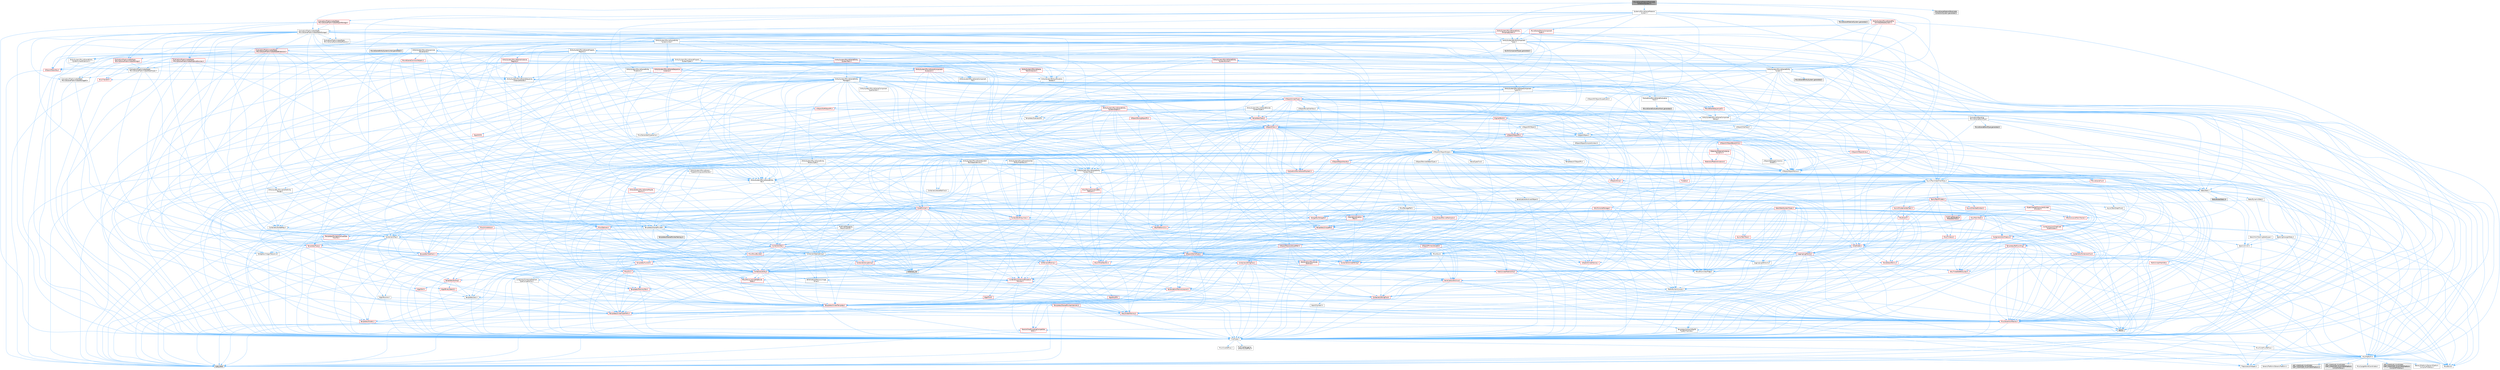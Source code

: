 digraph "MovieSceneMaterialParameterCollectionSystem.h"
{
 // INTERACTIVE_SVG=YES
 // LATEX_PDF_SIZE
  bgcolor="transparent";
  edge [fontname=Helvetica,fontsize=10,labelfontname=Helvetica,labelfontsize=10];
  node [fontname=Helvetica,fontsize=10,shape=box,height=0.2,width=0.4];
  Node1 [id="Node000001",label="MovieSceneMaterialParameter\lCollectionSystem.h",height=0.2,width=0.4,color="gray40", fillcolor="grey60", style="filled", fontcolor="black",tooltip=" "];
  Node1 -> Node2 [id="edge1_Node000001_Node000002",color="steelblue1",style="solid",tooltip=" "];
  Node2 [id="Node000002",label="EntitySystem/MovieSceneEntity\lSystem.h",height=0.2,width=0.4,color="grey40", fillcolor="white", style="filled",URL="$dd/d4b/MovieSceneEntitySystem_8h.html",tooltip=" "];
  Node2 -> Node3 [id="edge2_Node000002_Node000003",color="steelblue1",style="solid",tooltip=" "];
  Node3 [id="Node000003",label="Async/TaskGraphInterfaces.h",height=0.2,width=0.4,color="grey40", fillcolor="white", style="filled",URL="$d2/d4c/TaskGraphInterfaces_8h.html",tooltip=" "];
  Node3 -> Node4 [id="edge3_Node000003_Node000004",color="steelblue1",style="solid",tooltip=" "];
  Node4 [id="Node000004",label="CoreTypes.h",height=0.2,width=0.4,color="grey40", fillcolor="white", style="filled",URL="$dc/dec/CoreTypes_8h.html",tooltip=" "];
  Node4 -> Node5 [id="edge4_Node000004_Node000005",color="steelblue1",style="solid",tooltip=" "];
  Node5 [id="Node000005",label="HAL/Platform.h",height=0.2,width=0.4,color="grey40", fillcolor="white", style="filled",URL="$d9/dd0/Platform_8h.html",tooltip=" "];
  Node5 -> Node6 [id="edge5_Node000005_Node000006",color="steelblue1",style="solid",tooltip=" "];
  Node6 [id="Node000006",label="Misc/Build.h",height=0.2,width=0.4,color="grey40", fillcolor="white", style="filled",URL="$d3/dbb/Build_8h.html",tooltip=" "];
  Node5 -> Node7 [id="edge6_Node000005_Node000007",color="steelblue1",style="solid",tooltip=" "];
  Node7 [id="Node000007",label="Misc/LargeWorldCoordinates.h",height=0.2,width=0.4,color="grey40", fillcolor="white", style="filled",URL="$d2/dcb/LargeWorldCoordinates_8h.html",tooltip=" "];
  Node5 -> Node8 [id="edge7_Node000005_Node000008",color="steelblue1",style="solid",tooltip=" "];
  Node8 [id="Node000008",label="type_traits",height=0.2,width=0.4,color="grey60", fillcolor="#E0E0E0", style="filled",tooltip=" "];
  Node5 -> Node9 [id="edge8_Node000005_Node000009",color="steelblue1",style="solid",tooltip=" "];
  Node9 [id="Node000009",label="PreprocessorHelpers.h",height=0.2,width=0.4,color="grey40", fillcolor="white", style="filled",URL="$db/ddb/PreprocessorHelpers_8h.html",tooltip=" "];
  Node5 -> Node10 [id="edge9_Node000005_Node000010",color="steelblue1",style="solid",tooltip=" "];
  Node10 [id="Node000010",label="UBT_COMPILED_PLATFORM\l/UBT_COMPILED_PLATFORMPlatform\lCompilerPreSetup.h",height=0.2,width=0.4,color="grey60", fillcolor="#E0E0E0", style="filled",tooltip=" "];
  Node5 -> Node11 [id="edge10_Node000005_Node000011",color="steelblue1",style="solid",tooltip=" "];
  Node11 [id="Node000011",label="GenericPlatform/GenericPlatform\lCompilerPreSetup.h",height=0.2,width=0.4,color="grey40", fillcolor="white", style="filled",URL="$d9/dc8/GenericPlatformCompilerPreSetup_8h.html",tooltip=" "];
  Node5 -> Node12 [id="edge11_Node000005_Node000012",color="steelblue1",style="solid",tooltip=" "];
  Node12 [id="Node000012",label="GenericPlatform/GenericPlatform.h",height=0.2,width=0.4,color="grey40", fillcolor="white", style="filled",URL="$d6/d84/GenericPlatform_8h.html",tooltip=" "];
  Node5 -> Node13 [id="edge12_Node000005_Node000013",color="steelblue1",style="solid",tooltip=" "];
  Node13 [id="Node000013",label="UBT_COMPILED_PLATFORM\l/UBT_COMPILED_PLATFORMPlatform.h",height=0.2,width=0.4,color="grey60", fillcolor="#E0E0E0", style="filled",tooltip=" "];
  Node5 -> Node14 [id="edge13_Node000005_Node000014",color="steelblue1",style="solid",tooltip=" "];
  Node14 [id="Node000014",label="UBT_COMPILED_PLATFORM\l/UBT_COMPILED_PLATFORMPlatform\lCompilerSetup.h",height=0.2,width=0.4,color="grey60", fillcolor="#E0E0E0", style="filled",tooltip=" "];
  Node4 -> Node15 [id="edge14_Node000004_Node000015",color="steelblue1",style="solid",tooltip=" "];
  Node15 [id="Node000015",label="ProfilingDebugging\l/UMemoryDefines.h",height=0.2,width=0.4,color="grey40", fillcolor="white", style="filled",URL="$d2/da2/UMemoryDefines_8h.html",tooltip=" "];
  Node4 -> Node16 [id="edge15_Node000004_Node000016",color="steelblue1",style="solid",tooltip=" "];
  Node16 [id="Node000016",label="Misc/CoreMiscDefines.h",height=0.2,width=0.4,color="grey40", fillcolor="white", style="filled",URL="$da/d38/CoreMiscDefines_8h.html",tooltip=" "];
  Node16 -> Node5 [id="edge16_Node000016_Node000005",color="steelblue1",style="solid",tooltip=" "];
  Node16 -> Node9 [id="edge17_Node000016_Node000009",color="steelblue1",style="solid",tooltip=" "];
  Node4 -> Node17 [id="edge18_Node000004_Node000017",color="steelblue1",style="solid",tooltip=" "];
  Node17 [id="Node000017",label="Misc/CoreDefines.h",height=0.2,width=0.4,color="grey40", fillcolor="white", style="filled",URL="$d3/dd2/CoreDefines_8h.html",tooltip=" "];
  Node3 -> Node18 [id="edge19_Node000003_Node000018",color="steelblue1",style="solid",tooltip=" "];
  Node18 [id="Node000018",label="Misc/AssertionMacros.h",height=0.2,width=0.4,color="red", fillcolor="#FFF0F0", style="filled",URL="$d0/dfa/AssertionMacros_8h.html",tooltip=" "];
  Node18 -> Node4 [id="edge20_Node000018_Node000004",color="steelblue1",style="solid",tooltip=" "];
  Node18 -> Node5 [id="edge21_Node000018_Node000005",color="steelblue1",style="solid",tooltip=" "];
  Node18 -> Node9 [id="edge22_Node000018_Node000009",color="steelblue1",style="solid",tooltip=" "];
  Node18 -> Node56 [id="edge23_Node000018_Node000056",color="steelblue1",style="solid",tooltip=" "];
  Node56 [id="Node000056",label="Templates/IsArrayOrRefOf\lTypeByPredicate.h",height=0.2,width=0.4,color="grey40", fillcolor="white", style="filled",URL="$d6/da1/IsArrayOrRefOfTypeByPredicate_8h.html",tooltip=" "];
  Node56 -> Node4 [id="edge24_Node000056_Node000004",color="steelblue1",style="solid",tooltip=" "];
  Node18 -> Node59 [id="edge25_Node000018_Node000059",color="steelblue1",style="solid",tooltip=" "];
  Node59 [id="Node000059",label="Traits/IsCharEncodingCompatible\lWith.h",height=0.2,width=0.4,color="red", fillcolor="#FFF0F0", style="filled",URL="$df/dd1/IsCharEncodingCompatibleWith_8h.html",tooltip=" "];
  Node59 -> Node8 [id="edge26_Node000059_Node000008",color="steelblue1",style="solid",tooltip=" "];
  Node18 -> Node68 [id="edge27_Node000018_Node000068",color="steelblue1",style="solid",tooltip=" "];
  Node68 [id="Node000068",label="atomic",height=0.2,width=0.4,color="grey60", fillcolor="#E0E0E0", style="filled",tooltip=" "];
  Node3 -> Node69 [id="edge28_Node000003_Node000069",color="steelblue1",style="solid",tooltip=" "];
  Node69 [id="Node000069",label="Containers/ContainerAllocation\lPolicies.h",height=0.2,width=0.4,color="red", fillcolor="#FFF0F0", style="filled",URL="$d7/dff/ContainerAllocationPolicies_8h.html",tooltip=" "];
  Node69 -> Node4 [id="edge29_Node000069_Node000004",color="steelblue1",style="solid",tooltip=" "];
  Node69 -> Node69 [id="edge30_Node000069_Node000069",color="steelblue1",style="solid",tooltip=" "];
  Node69 -> Node90 [id="edge31_Node000069_Node000090",color="steelblue1",style="solid",tooltip=" "];
  Node90 [id="Node000090",label="HAL/UnrealMemory.h",height=0.2,width=0.4,color="red", fillcolor="#FFF0F0", style="filled",URL="$d9/d96/UnrealMemory_8h.html",tooltip=" "];
  Node90 -> Node4 [id="edge32_Node000090_Node000004",color="steelblue1",style="solid",tooltip=" "];
  Node69 -> Node41 [id="edge33_Node000069_Node000041",color="steelblue1",style="solid",tooltip=" "];
  Node41 [id="Node000041",label="Math/NumericLimits.h",height=0.2,width=0.4,color="grey40", fillcolor="white", style="filled",URL="$df/d1b/NumericLimits_8h.html",tooltip=" "];
  Node41 -> Node4 [id="edge34_Node000041_Node000004",color="steelblue1",style="solid",tooltip=" "];
  Node69 -> Node18 [id="edge35_Node000069_Node000018",color="steelblue1",style="solid",tooltip=" "];
  Node69 -> Node108 [id="edge36_Node000069_Node000108",color="steelblue1",style="solid",tooltip=" "];
  Node108 [id="Node000108",label="Templates/MemoryOps.h",height=0.2,width=0.4,color="red", fillcolor="#FFF0F0", style="filled",URL="$db/dea/MemoryOps_8h.html",tooltip=" "];
  Node108 -> Node4 [id="edge37_Node000108_Node000004",color="steelblue1",style="solid",tooltip=" "];
  Node108 -> Node90 [id="edge38_Node000108_Node000090",color="steelblue1",style="solid",tooltip=" "];
  Node108 -> Node77 [id="edge39_Node000108_Node000077",color="steelblue1",style="solid",tooltip=" "];
  Node77 [id="Node000077",label="Templates/UnrealTypeTraits.h",height=0.2,width=0.4,color="red", fillcolor="#FFF0F0", style="filled",URL="$d2/d2d/UnrealTypeTraits_8h.html",tooltip=" "];
  Node77 -> Node4 [id="edge40_Node000077_Node000004",color="steelblue1",style="solid",tooltip=" "];
  Node77 -> Node18 [id="edge41_Node000077_Node000018",color="steelblue1",style="solid",tooltip=" "];
  Node77 -> Node80 [id="edge42_Node000077_Node000080",color="steelblue1",style="solid",tooltip=" "];
  Node80 [id="Node000080",label="Templates/Models.h",height=0.2,width=0.4,color="red", fillcolor="#FFF0F0", style="filled",URL="$d3/d0c/Models_8h.html",tooltip=" "];
  Node108 -> Node8 [id="edge43_Node000108_Node000008",color="steelblue1",style="solid",tooltip=" "];
  Node69 -> Node8 [id="edge44_Node000069_Node000008",color="steelblue1",style="solid",tooltip=" "];
  Node3 -> Node110 [id="edge45_Node000003_Node000110",color="steelblue1",style="solid",tooltip=" "];
  Node110 [id="Node000110",label="Containers/Array.h",height=0.2,width=0.4,color="red", fillcolor="#FFF0F0", style="filled",URL="$df/dd0/Array_8h.html",tooltip=" "];
  Node110 -> Node4 [id="edge46_Node000110_Node000004",color="steelblue1",style="solid",tooltip=" "];
  Node110 -> Node18 [id="edge47_Node000110_Node000018",color="steelblue1",style="solid",tooltip=" "];
  Node110 -> Node111 [id="edge48_Node000110_Node000111",color="steelblue1",style="solid",tooltip=" "];
  Node111 [id="Node000111",label="Misc/IntrusiveUnsetOptional\lState.h",height=0.2,width=0.4,color="red", fillcolor="#FFF0F0", style="filled",URL="$d2/d0a/IntrusiveUnsetOptionalState_8h.html",tooltip=" "];
  Node110 -> Node90 [id="edge49_Node000110_Node000090",color="steelblue1",style="solid",tooltip=" "];
  Node110 -> Node77 [id="edge50_Node000110_Node000077",color="steelblue1",style="solid",tooltip=" "];
  Node110 -> Node115 [id="edge51_Node000110_Node000115",color="steelblue1",style="solid",tooltip=" "];
  Node115 [id="Node000115",label="Templates/UnrealTemplate.h",height=0.2,width=0.4,color="red", fillcolor="#FFF0F0", style="filled",URL="$d4/d24/UnrealTemplate_8h.html",tooltip=" "];
  Node115 -> Node4 [id="edge52_Node000115_Node000004",color="steelblue1",style="solid",tooltip=" "];
  Node115 -> Node90 [id="edge53_Node000115_Node000090",color="steelblue1",style="solid",tooltip=" "];
  Node115 -> Node77 [id="edge54_Node000115_Node000077",color="steelblue1",style="solid",tooltip=" "];
  Node115 -> Node8 [id="edge55_Node000115_Node000008",color="steelblue1",style="solid",tooltip=" "];
  Node110 -> Node69 [id="edge56_Node000110_Node000069",color="steelblue1",style="solid",tooltip=" "];
  Node110 -> Node119 [id="edge57_Node000110_Node000119",color="steelblue1",style="solid",tooltip=" "];
  Node119 [id="Node000119",label="Containers/ContainerElement\lTypeCompatibility.h",height=0.2,width=0.4,color="grey40", fillcolor="white", style="filled",URL="$df/ddf/ContainerElementTypeCompatibility_8h.html",tooltip=" "];
  Node119 -> Node4 [id="edge58_Node000119_Node000004",color="steelblue1",style="solid",tooltip=" "];
  Node119 -> Node77 [id="edge59_Node000119_Node000077",color="steelblue1",style="solid",tooltip=" "];
  Node110 -> Node120 [id="edge60_Node000110_Node000120",color="steelblue1",style="solid",tooltip=" "];
  Node120 [id="Node000120",label="Serialization/Archive.h",height=0.2,width=0.4,color="red", fillcolor="#FFF0F0", style="filled",URL="$d7/d3b/Archive_8h.html",tooltip=" "];
  Node120 -> Node4 [id="edge61_Node000120_Node000004",color="steelblue1",style="solid",tooltip=" "];
  Node120 -> Node18 [id="edge62_Node000120_Node000018",color="steelblue1",style="solid",tooltip=" "];
  Node120 -> Node6 [id="edge63_Node000120_Node000006",color="steelblue1",style="solid",tooltip=" "];
  Node120 -> Node56 [id="edge64_Node000120_Node000056",color="steelblue1",style="solid",tooltip=" "];
  Node120 -> Node115 [id="edge65_Node000120_Node000115",color="steelblue1",style="solid",tooltip=" "];
  Node120 -> Node59 [id="edge66_Node000120_Node000059",color="steelblue1",style="solid",tooltip=" "];
  Node110 -> Node130 [id="edge67_Node000110_Node000130",color="steelblue1",style="solid",tooltip=" "];
  Node130 [id="Node000130",label="Serialization/MemoryImage\lWriter.h",height=0.2,width=0.4,color="grey40", fillcolor="white", style="filled",URL="$d0/d08/MemoryImageWriter_8h.html",tooltip=" "];
  Node130 -> Node4 [id="edge68_Node000130_Node000004",color="steelblue1",style="solid",tooltip=" "];
  Node130 -> Node131 [id="edge69_Node000130_Node000131",color="steelblue1",style="solid",tooltip=" "];
  Node131 [id="Node000131",label="Serialization/MemoryLayout.h",height=0.2,width=0.4,color="red", fillcolor="#FFF0F0", style="filled",URL="$d7/d66/MemoryLayout_8h.html",tooltip=" "];
  Node131 -> Node21 [id="edge70_Node000131_Node000021",color="steelblue1",style="solid",tooltip=" "];
  Node21 [id="Node000021",label="Containers/StringFwd.h",height=0.2,width=0.4,color="red", fillcolor="#FFF0F0", style="filled",URL="$df/d37/StringFwd_8h.html",tooltip=" "];
  Node21 -> Node4 [id="edge71_Node000021_Node000004",color="steelblue1",style="solid",tooltip=" "];
  Node131 -> Node90 [id="edge72_Node000131_Node000090",color="steelblue1",style="solid",tooltip=" "];
  Node131 -> Node80 [id="edge73_Node000131_Node000080",color="steelblue1",style="solid",tooltip=" "];
  Node131 -> Node115 [id="edge74_Node000131_Node000115",color="steelblue1",style="solid",tooltip=" "];
  Node110 -> Node151 [id="edge75_Node000110_Node000151",color="steelblue1",style="solid",tooltip=" "];
  Node151 [id="Node000151",label="Templates/Less.h",height=0.2,width=0.4,color="grey40", fillcolor="white", style="filled",URL="$de/dc8/Less_8h.html",tooltip=" "];
  Node151 -> Node4 [id="edge76_Node000151_Node000004",color="steelblue1",style="solid",tooltip=" "];
  Node151 -> Node115 [id="edge77_Node000151_Node000115",color="steelblue1",style="solid",tooltip=" "];
  Node110 -> Node159 [id="edge78_Node000110_Node000159",color="steelblue1",style="solid",tooltip=" "];
  Node159 [id="Node000159",label="Templates/Sorting.h",height=0.2,width=0.4,color="red", fillcolor="#FFF0F0", style="filled",URL="$d3/d9e/Sorting_8h.html",tooltip=" "];
  Node159 -> Node4 [id="edge79_Node000159_Node000004",color="steelblue1",style="solid",tooltip=" "];
  Node159 -> Node155 [id="edge80_Node000159_Node000155",color="steelblue1",style="solid",tooltip=" "];
  Node155 [id="Node000155",label="Algo/BinarySearch.h",height=0.2,width=0.4,color="red", fillcolor="#FFF0F0", style="filled",URL="$db/db4/BinarySearch_8h.html",tooltip=" "];
  Node155 -> Node151 [id="edge81_Node000155_Node000151",color="steelblue1",style="solid",tooltip=" "];
  Node159 -> Node160 [id="edge82_Node000159_Node000160",color="steelblue1",style="solid",tooltip=" "];
  Node160 [id="Node000160",label="Algo/Sort.h",height=0.2,width=0.4,color="red", fillcolor="#FFF0F0", style="filled",URL="$d1/d87/Sort_8h.html",tooltip=" "];
  Node159 -> Node151 [id="edge83_Node000159_Node000151",color="steelblue1",style="solid",tooltip=" "];
  Node110 -> Node8 [id="edge84_Node000110_Node000008",color="steelblue1",style="solid",tooltip=" "];
  Node3 -> Node164 [id="edge85_Node000003_Node000164",color="steelblue1",style="solid",tooltip=" "];
  Node164 [id="Node000164",label="Containers/UnrealString.h",height=0.2,width=0.4,color="red", fillcolor="#FFF0F0", style="filled",URL="$d5/dba/UnrealString_8h.html",tooltip=" "];
  Node3 -> Node168 [id="edge86_Node000003_Node000168",color="steelblue1",style="solid",tooltip=" "];
  Node168 [id="Node000168",label="Templates/Function.h",height=0.2,width=0.4,color="red", fillcolor="#FFF0F0", style="filled",URL="$df/df5/Function_8h.html",tooltip=" "];
  Node168 -> Node4 [id="edge87_Node000168_Node000004",color="steelblue1",style="solid",tooltip=" "];
  Node168 -> Node18 [id="edge88_Node000168_Node000018",color="steelblue1",style="solid",tooltip=" "];
  Node168 -> Node111 [id="edge89_Node000168_Node000111",color="steelblue1",style="solid",tooltip=" "];
  Node168 -> Node90 [id="edge90_Node000168_Node000090",color="steelblue1",style="solid",tooltip=" "];
  Node168 -> Node77 [id="edge91_Node000168_Node000077",color="steelblue1",style="solid",tooltip=" "];
  Node168 -> Node115 [id="edge92_Node000168_Node000115",color="steelblue1",style="solid",tooltip=" "];
  Node168 -> Node162 [id="edge93_Node000168_Node000162",color="steelblue1",style="solid",tooltip=" "];
  Node162 [id="Node000162",label="Math/UnrealMathUtility.h",height=0.2,width=0.4,color="red", fillcolor="#FFF0F0", style="filled",URL="$db/db8/UnrealMathUtility_8h.html",tooltip=" "];
  Node162 -> Node4 [id="edge94_Node000162_Node000004",color="steelblue1",style="solid",tooltip=" "];
  Node162 -> Node18 [id="edge95_Node000162_Node000018",color="steelblue1",style="solid",tooltip=" "];
  Node168 -> Node8 [id="edge96_Node000168_Node000008",color="steelblue1",style="solid",tooltip=" "];
  Node3 -> Node170 [id="edge97_Node000003_Node000170",color="steelblue1",style="solid",tooltip=" "];
  Node170 [id="Node000170",label="Delegates/Delegate.h",height=0.2,width=0.4,color="red", fillcolor="#FFF0F0", style="filled",URL="$d4/d80/Delegate_8h.html",tooltip=" "];
  Node170 -> Node4 [id="edge98_Node000170_Node000004",color="steelblue1",style="solid",tooltip=" "];
  Node170 -> Node18 [id="edge99_Node000170_Node000018",color="steelblue1",style="solid",tooltip=" "];
  Node170 -> Node171 [id="edge100_Node000170_Node000171",color="steelblue1",style="solid",tooltip=" "];
  Node171 [id="Node000171",label="UObject/NameTypes.h",height=0.2,width=0.4,color="red", fillcolor="#FFF0F0", style="filled",URL="$d6/d35/NameTypes_8h.html",tooltip=" "];
  Node171 -> Node4 [id="edge101_Node000171_Node000004",color="steelblue1",style="solid",tooltip=" "];
  Node171 -> Node18 [id="edge102_Node000171_Node000018",color="steelblue1",style="solid",tooltip=" "];
  Node171 -> Node90 [id="edge103_Node000171_Node000090",color="steelblue1",style="solid",tooltip=" "];
  Node171 -> Node77 [id="edge104_Node000171_Node000077",color="steelblue1",style="solid",tooltip=" "];
  Node171 -> Node115 [id="edge105_Node000171_Node000115",color="steelblue1",style="solid",tooltip=" "];
  Node171 -> Node164 [id="edge106_Node000171_Node000164",color="steelblue1",style="solid",tooltip=" "];
  Node171 -> Node172 [id="edge107_Node000171_Node000172",color="steelblue1",style="solid",tooltip=" "];
  Node172 [id="Node000172",label="HAL/CriticalSection.h",height=0.2,width=0.4,color="red", fillcolor="#FFF0F0", style="filled",URL="$d6/d90/CriticalSection_8h.html",tooltip=" "];
  Node171 -> Node21 [id="edge108_Node000171_Node000021",color="steelblue1",style="solid",tooltip=" "];
  Node171 -> Node177 [id="edge109_Node000171_Node000177",color="steelblue1",style="solid",tooltip=" "];
  Node177 [id="Node000177",label="UObject/UnrealNames.h",height=0.2,width=0.4,color="red", fillcolor="#FFF0F0", style="filled",URL="$d8/db1/UnrealNames_8h.html",tooltip=" "];
  Node177 -> Node4 [id="edge110_Node000177_Node000004",color="steelblue1",style="solid",tooltip=" "];
  Node171 -> Node98 [id="edge111_Node000171_Node000098",color="steelblue1",style="solid",tooltip=" "];
  Node98 [id="Node000098",label="Templates/Atomic.h",height=0.2,width=0.4,color="red", fillcolor="#FFF0F0", style="filled",URL="$d3/d91/Atomic_8h.html",tooltip=" "];
  Node98 -> Node99 [id="edge112_Node000098_Node000099",color="steelblue1",style="solid",tooltip=" "];
  Node99 [id="Node000099",label="HAL/ThreadSafeCounter.h",height=0.2,width=0.4,color="red", fillcolor="#FFF0F0", style="filled",URL="$dc/dc9/ThreadSafeCounter_8h.html",tooltip=" "];
  Node99 -> Node4 [id="edge113_Node000099_Node000004",color="steelblue1",style="solid",tooltip=" "];
  Node98 -> Node68 [id="edge114_Node000098_Node000068",color="steelblue1",style="solid",tooltip=" "];
  Node171 -> Node131 [id="edge115_Node000171_Node000131",color="steelblue1",style="solid",tooltip=" "];
  Node171 -> Node111 [id="edge116_Node000171_Node000111",color="steelblue1",style="solid",tooltip=" "];
  Node170 -> Node185 [id="edge117_Node000170_Node000185",color="steelblue1",style="solid",tooltip=" "];
  Node185 [id="Node000185",label="Templates/SharedPointer.h",height=0.2,width=0.4,color="grey40", fillcolor="white", style="filled",URL="$d2/d17/SharedPointer_8h.html",tooltip=" "];
  Node185 -> Node4 [id="edge118_Node000185_Node000004",color="steelblue1",style="solid",tooltip=" "];
  Node185 -> Node111 [id="edge119_Node000185_Node000111",color="steelblue1",style="solid",tooltip=" "];
  Node185 -> Node186 [id="edge120_Node000185_Node000186",color="steelblue1",style="solid",tooltip=" "];
  Node186 [id="Node000186",label="Templates/PointerIsConvertible\lFromTo.h",height=0.2,width=0.4,color="red", fillcolor="#FFF0F0", style="filled",URL="$d6/d65/PointerIsConvertibleFromTo_8h.html",tooltip=" "];
  Node186 -> Node4 [id="edge121_Node000186_Node000004",color="steelblue1",style="solid",tooltip=" "];
  Node186 -> Node8 [id="edge122_Node000186_Node000008",color="steelblue1",style="solid",tooltip=" "];
  Node185 -> Node18 [id="edge123_Node000185_Node000018",color="steelblue1",style="solid",tooltip=" "];
  Node185 -> Node90 [id="edge124_Node000185_Node000090",color="steelblue1",style="solid",tooltip=" "];
  Node185 -> Node110 [id="edge125_Node000185_Node000110",color="steelblue1",style="solid",tooltip=" "];
  Node185 -> Node187 [id="edge126_Node000185_Node000187",color="steelblue1",style="solid",tooltip=" "];
  Node187 [id="Node000187",label="Containers/Map.h",height=0.2,width=0.4,color="grey40", fillcolor="white", style="filled",URL="$df/d79/Map_8h.html",tooltip=" "];
  Node187 -> Node4 [id="edge127_Node000187_Node000004",color="steelblue1",style="solid",tooltip=" "];
  Node187 -> Node188 [id="edge128_Node000187_Node000188",color="steelblue1",style="solid",tooltip=" "];
  Node188 [id="Node000188",label="Algo/Reverse.h",height=0.2,width=0.4,color="grey40", fillcolor="white", style="filled",URL="$d5/d93/Reverse_8h.html",tooltip=" "];
  Node188 -> Node4 [id="edge129_Node000188_Node000004",color="steelblue1",style="solid",tooltip=" "];
  Node188 -> Node115 [id="edge130_Node000188_Node000115",color="steelblue1",style="solid",tooltip=" "];
  Node187 -> Node119 [id="edge131_Node000187_Node000119",color="steelblue1",style="solid",tooltip=" "];
  Node187 -> Node189 [id="edge132_Node000187_Node000189",color="steelblue1",style="solid",tooltip=" "];
  Node189 [id="Node000189",label="Containers/Set.h",height=0.2,width=0.4,color="red", fillcolor="#FFF0F0", style="filled",URL="$d4/d45/Set_8h.html",tooltip=" "];
  Node189 -> Node69 [id="edge133_Node000189_Node000069",color="steelblue1",style="solid",tooltip=" "];
  Node189 -> Node119 [id="edge134_Node000189_Node000119",color="steelblue1",style="solid",tooltip=" "];
  Node189 -> Node191 [id="edge135_Node000189_Node000191",color="steelblue1",style="solid",tooltip=" "];
  Node191 [id="Node000191",label="Containers/SparseArray.h",height=0.2,width=0.4,color="grey40", fillcolor="white", style="filled",URL="$d5/dbf/SparseArray_8h.html",tooltip=" "];
  Node191 -> Node4 [id="edge136_Node000191_Node000004",color="steelblue1",style="solid",tooltip=" "];
  Node191 -> Node18 [id="edge137_Node000191_Node000018",color="steelblue1",style="solid",tooltip=" "];
  Node191 -> Node90 [id="edge138_Node000191_Node000090",color="steelblue1",style="solid",tooltip=" "];
  Node191 -> Node77 [id="edge139_Node000191_Node000077",color="steelblue1",style="solid",tooltip=" "];
  Node191 -> Node115 [id="edge140_Node000191_Node000115",color="steelblue1",style="solid",tooltip=" "];
  Node191 -> Node69 [id="edge141_Node000191_Node000069",color="steelblue1",style="solid",tooltip=" "];
  Node191 -> Node151 [id="edge142_Node000191_Node000151",color="steelblue1",style="solid",tooltip=" "];
  Node191 -> Node110 [id="edge143_Node000191_Node000110",color="steelblue1",style="solid",tooltip=" "];
  Node191 -> Node162 [id="edge144_Node000191_Node000162",color="steelblue1",style="solid",tooltip=" "];
  Node191 -> Node192 [id="edge145_Node000191_Node000192",color="steelblue1",style="solid",tooltip=" "];
  Node192 [id="Node000192",label="Containers/ScriptArray.h",height=0.2,width=0.4,color="red", fillcolor="#FFF0F0", style="filled",URL="$dc/daf/ScriptArray_8h.html",tooltip=" "];
  Node192 -> Node4 [id="edge146_Node000192_Node000004",color="steelblue1",style="solid",tooltip=" "];
  Node192 -> Node18 [id="edge147_Node000192_Node000018",color="steelblue1",style="solid",tooltip=" "];
  Node192 -> Node90 [id="edge148_Node000192_Node000090",color="steelblue1",style="solid",tooltip=" "];
  Node192 -> Node69 [id="edge149_Node000192_Node000069",color="steelblue1",style="solid",tooltip=" "];
  Node192 -> Node110 [id="edge150_Node000192_Node000110",color="steelblue1",style="solid",tooltip=" "];
  Node192 -> Node23 [id="edge151_Node000192_Node000023",color="steelblue1",style="solid",tooltip=" "];
  Node23 [id="Node000023",label="initializer_list",height=0.2,width=0.4,color="grey60", fillcolor="#E0E0E0", style="filled",tooltip=" "];
  Node191 -> Node193 [id="edge152_Node000191_Node000193",color="steelblue1",style="solid",tooltip=" "];
  Node193 [id="Node000193",label="Containers/BitArray.h",height=0.2,width=0.4,color="red", fillcolor="#FFF0F0", style="filled",URL="$d1/de4/BitArray_8h.html",tooltip=" "];
  Node193 -> Node69 [id="edge153_Node000193_Node000069",color="steelblue1",style="solid",tooltip=" "];
  Node193 -> Node4 [id="edge154_Node000193_Node000004",color="steelblue1",style="solid",tooltip=" "];
  Node193 -> Node90 [id="edge155_Node000193_Node000090",color="steelblue1",style="solid",tooltip=" "];
  Node193 -> Node162 [id="edge156_Node000193_Node000162",color="steelblue1",style="solid",tooltip=" "];
  Node193 -> Node18 [id="edge157_Node000193_Node000018",color="steelblue1",style="solid",tooltip=" "];
  Node193 -> Node43 [id="edge158_Node000193_Node000043",color="steelblue1",style="solid",tooltip=" "];
  Node43 [id="Node000043",label="Misc/EnumClassFlags.h",height=0.2,width=0.4,color="grey40", fillcolor="white", style="filled",URL="$d8/de7/EnumClassFlags_8h.html",tooltip=" "];
  Node193 -> Node120 [id="edge159_Node000193_Node000120",color="steelblue1",style="solid",tooltip=" "];
  Node193 -> Node130 [id="edge160_Node000193_Node000130",color="steelblue1",style="solid",tooltip=" "];
  Node193 -> Node131 [id="edge161_Node000193_Node000131",color="steelblue1",style="solid",tooltip=" "];
  Node193 -> Node115 [id="edge162_Node000193_Node000115",color="steelblue1",style="solid",tooltip=" "];
  Node193 -> Node77 [id="edge163_Node000193_Node000077",color="steelblue1",style="solid",tooltip=" "];
  Node191 -> Node194 [id="edge164_Node000191_Node000194",color="steelblue1",style="solid",tooltip=" "];
  Node194 [id="Node000194",label="Serialization/Structured\lArchive.h",height=0.2,width=0.4,color="red", fillcolor="#FFF0F0", style="filled",URL="$d9/d1e/StructuredArchive_8h.html",tooltip=" "];
  Node194 -> Node110 [id="edge165_Node000194_Node000110",color="steelblue1",style="solid",tooltip=" "];
  Node194 -> Node69 [id="edge166_Node000194_Node000069",color="steelblue1",style="solid",tooltip=" "];
  Node194 -> Node4 [id="edge167_Node000194_Node000004",color="steelblue1",style="solid",tooltip=" "];
  Node194 -> Node6 [id="edge168_Node000194_Node000006",color="steelblue1",style="solid",tooltip=" "];
  Node194 -> Node120 [id="edge169_Node000194_Node000120",color="steelblue1",style="solid",tooltip=" "];
  Node191 -> Node130 [id="edge170_Node000191_Node000130",color="steelblue1",style="solid",tooltip=" "];
  Node191 -> Node164 [id="edge171_Node000191_Node000164",color="steelblue1",style="solid",tooltip=" "];
  Node191 -> Node111 [id="edge172_Node000191_Node000111",color="steelblue1",style="solid",tooltip=" "];
  Node189 -> Node27 [id="edge173_Node000189_Node000027",color="steelblue1",style="solid",tooltip=" "];
  Node27 [id="Node000027",label="Containers/ContainersFwd.h",height=0.2,width=0.4,color="red", fillcolor="#FFF0F0", style="filled",URL="$d4/d0a/ContainersFwd_8h.html",tooltip=" "];
  Node27 -> Node5 [id="edge174_Node000027_Node000005",color="steelblue1",style="solid",tooltip=" "];
  Node27 -> Node4 [id="edge175_Node000027_Node000004",color="steelblue1",style="solid",tooltip=" "];
  Node189 -> Node162 [id="edge176_Node000189_Node000162",color="steelblue1",style="solid",tooltip=" "];
  Node189 -> Node18 [id="edge177_Node000189_Node000018",color="steelblue1",style="solid",tooltip=" "];
  Node189 -> Node209 [id="edge178_Node000189_Node000209",color="steelblue1",style="solid",tooltip=" "];
  Node209 [id="Node000209",label="Misc/StructBuilder.h",height=0.2,width=0.4,color="red", fillcolor="#FFF0F0", style="filled",URL="$d9/db3/StructBuilder_8h.html",tooltip=" "];
  Node209 -> Node4 [id="edge179_Node000209_Node000004",color="steelblue1",style="solid",tooltip=" "];
  Node209 -> Node162 [id="edge180_Node000209_Node000162",color="steelblue1",style="solid",tooltip=" "];
  Node189 -> Node130 [id="edge181_Node000189_Node000130",color="steelblue1",style="solid",tooltip=" "];
  Node189 -> Node194 [id="edge182_Node000189_Node000194",color="steelblue1",style="solid",tooltip=" "];
  Node189 -> Node168 [id="edge183_Node000189_Node000168",color="steelblue1",style="solid",tooltip=" "];
  Node189 -> Node159 [id="edge184_Node000189_Node000159",color="steelblue1",style="solid",tooltip=" "];
  Node189 -> Node135 [id="edge185_Node000189_Node000135",color="steelblue1",style="solid",tooltip=" "];
  Node135 [id="Node000135",label="Templates/TypeHash.h",height=0.2,width=0.4,color="red", fillcolor="#FFF0F0", style="filled",URL="$d1/d62/TypeHash_8h.html",tooltip=" "];
  Node135 -> Node4 [id="edge186_Node000135_Node000004",color="steelblue1",style="solid",tooltip=" "];
  Node135 -> Node136 [id="edge187_Node000135_Node000136",color="steelblue1",style="solid",tooltip=" "];
  Node136 [id="Node000136",label="Misc/Crc.h",height=0.2,width=0.4,color="red", fillcolor="#FFF0F0", style="filled",URL="$d4/dd2/Crc_8h.html",tooltip=" "];
  Node136 -> Node4 [id="edge188_Node000136_Node000004",color="steelblue1",style="solid",tooltip=" "];
  Node136 -> Node18 [id="edge189_Node000136_Node000018",color="steelblue1",style="solid",tooltip=" "];
  Node136 -> Node77 [id="edge190_Node000136_Node000077",color="steelblue1",style="solid",tooltip=" "];
  Node135 -> Node8 [id="edge191_Node000135_Node000008",color="steelblue1",style="solid",tooltip=" "];
  Node189 -> Node115 [id="edge192_Node000189_Node000115",color="steelblue1",style="solid",tooltip=" "];
  Node189 -> Node23 [id="edge193_Node000189_Node000023",color="steelblue1",style="solid",tooltip=" "];
  Node189 -> Node8 [id="edge194_Node000189_Node000008",color="steelblue1",style="solid",tooltip=" "];
  Node187 -> Node164 [id="edge195_Node000187_Node000164",color="steelblue1",style="solid",tooltip=" "];
  Node187 -> Node18 [id="edge196_Node000187_Node000018",color="steelblue1",style="solid",tooltip=" "];
  Node187 -> Node209 [id="edge197_Node000187_Node000209",color="steelblue1",style="solid",tooltip=" "];
  Node187 -> Node168 [id="edge198_Node000187_Node000168",color="steelblue1",style="solid",tooltip=" "];
  Node187 -> Node159 [id="edge199_Node000187_Node000159",color="steelblue1",style="solid",tooltip=" "];
  Node187 -> Node211 [id="edge200_Node000187_Node000211",color="steelblue1",style="solid",tooltip=" "];
  Node211 [id="Node000211",label="Templates/Tuple.h",height=0.2,width=0.4,color="red", fillcolor="#FFF0F0", style="filled",URL="$d2/d4f/Tuple_8h.html",tooltip=" "];
  Node211 -> Node4 [id="edge201_Node000211_Node000004",color="steelblue1",style="solid",tooltip=" "];
  Node211 -> Node115 [id="edge202_Node000211_Node000115",color="steelblue1",style="solid",tooltip=" "];
  Node211 -> Node212 [id="edge203_Node000211_Node000212",color="steelblue1",style="solid",tooltip=" "];
  Node212 [id="Node000212",label="Delegates/IntegerSequence.h",height=0.2,width=0.4,color="grey40", fillcolor="white", style="filled",URL="$d2/dcc/IntegerSequence_8h.html",tooltip=" "];
  Node212 -> Node4 [id="edge204_Node000212_Node000004",color="steelblue1",style="solid",tooltip=" "];
  Node211 -> Node194 [id="edge205_Node000211_Node000194",color="steelblue1",style="solid",tooltip=" "];
  Node211 -> Node131 [id="edge206_Node000211_Node000131",color="steelblue1",style="solid",tooltip=" "];
  Node211 -> Node135 [id="edge207_Node000211_Node000135",color="steelblue1",style="solid",tooltip=" "];
  Node211 -> Node8 [id="edge208_Node000211_Node000008",color="steelblue1",style="solid",tooltip=" "];
  Node187 -> Node115 [id="edge209_Node000187_Node000115",color="steelblue1",style="solid",tooltip=" "];
  Node187 -> Node77 [id="edge210_Node000187_Node000077",color="steelblue1",style="solid",tooltip=" "];
  Node187 -> Node8 [id="edge211_Node000187_Node000008",color="steelblue1",style="solid",tooltip=" "];
  Node185 -> Node214 [id="edge212_Node000185_Node000214",color="steelblue1",style="solid",tooltip=" "];
  Node214 [id="Node000214",label="CoreGlobals.h",height=0.2,width=0.4,color="red", fillcolor="#FFF0F0", style="filled",URL="$d5/d8c/CoreGlobals_8h.html",tooltip=" "];
  Node214 -> Node164 [id="edge213_Node000214_Node000164",color="steelblue1",style="solid",tooltip=" "];
  Node214 -> Node4 [id="edge214_Node000214_Node000004",color="steelblue1",style="solid",tooltip=" "];
  Node214 -> Node218 [id="edge215_Node000214_Node000218",color="steelblue1",style="solid",tooltip=" "];
  Node218 [id="Node000218",label="Logging/LogMacros.h",height=0.2,width=0.4,color="red", fillcolor="#FFF0F0", style="filled",URL="$d0/d16/LogMacros_8h.html",tooltip=" "];
  Node218 -> Node164 [id="edge216_Node000218_Node000164",color="steelblue1",style="solid",tooltip=" "];
  Node218 -> Node4 [id="edge217_Node000218_Node000004",color="steelblue1",style="solid",tooltip=" "];
  Node218 -> Node9 [id="edge218_Node000218_Node000009",color="steelblue1",style="solid",tooltip=" "];
  Node218 -> Node97 [id="edge219_Node000218_Node000097",color="steelblue1",style="solid",tooltip=" "];
  Node97 [id="Node000097",label="Logging/LogVerbosity.h",height=0.2,width=0.4,color="grey40", fillcolor="white", style="filled",URL="$d2/d8f/LogVerbosity_8h.html",tooltip=" "];
  Node97 -> Node4 [id="edge220_Node000097_Node000004",color="steelblue1",style="solid",tooltip=" "];
  Node218 -> Node18 [id="edge221_Node000218_Node000018",color="steelblue1",style="solid",tooltip=" "];
  Node218 -> Node6 [id="edge222_Node000218_Node000006",color="steelblue1",style="solid",tooltip=" "];
  Node218 -> Node56 [id="edge223_Node000218_Node000056",color="steelblue1",style="solid",tooltip=" "];
  Node218 -> Node59 [id="edge224_Node000218_Node000059",color="steelblue1",style="solid",tooltip=" "];
  Node218 -> Node8 [id="edge225_Node000218_Node000008",color="steelblue1",style="solid",tooltip=" "];
  Node214 -> Node6 [id="edge226_Node000214_Node000006",color="steelblue1",style="solid",tooltip=" "];
  Node214 -> Node43 [id="edge227_Node000214_Node000043",color="steelblue1",style="solid",tooltip=" "];
  Node214 -> Node98 [id="edge228_Node000214_Node000098",color="steelblue1",style="solid",tooltip=" "];
  Node214 -> Node171 [id="edge229_Node000214_Node000171",color="steelblue1",style="solid",tooltip=" "];
  Node214 -> Node68 [id="edge230_Node000214_Node000068",color="steelblue1",style="solid",tooltip=" "];
  Node185 -> Node222 [id="edge231_Node000185_Node000222",color="steelblue1",style="solid",tooltip=" "];
  Node222 [id="Node000222",label="Templates/SharedPointerInternals.h",height=0.2,width=0.4,color="red", fillcolor="#FFF0F0", style="filled",URL="$de/d3a/SharedPointerInternals_8h.html",tooltip=" "];
  Node222 -> Node4 [id="edge232_Node000222_Node000004",color="steelblue1",style="solid",tooltip=" "];
  Node222 -> Node90 [id="edge233_Node000222_Node000090",color="steelblue1",style="solid",tooltip=" "];
  Node222 -> Node18 [id="edge234_Node000222_Node000018",color="steelblue1",style="solid",tooltip=" "];
  Node222 -> Node68 [id="edge235_Node000222_Node000068",color="steelblue1",style="solid",tooltip=" "];
  Node222 -> Node8 [id="edge236_Node000222_Node000008",color="steelblue1",style="solid",tooltip=" "];
  Node185 -> Node225 [id="edge237_Node000185_Node000225",color="steelblue1",style="solid",tooltip=" "];
  Node225 [id="Node000225",label="Templates/SharedPointerTesting.inl",height=0.2,width=0.4,color="grey60", fillcolor="#E0E0E0", style="filled",tooltip=" "];
  Node170 -> Node212 [id="edge238_Node000170_Node000212",color="steelblue1",style="solid",tooltip=" "];
  Node3 -> Node99 [id="edge239_Node000003_Node000099",color="steelblue1",style="solid",tooltip=" "];
  Node3 -> Node244 [id="edge240_Node000003_Node000244",color="steelblue1",style="solid",tooltip=" "];
  Node244 [id="Node000244",label="Containers/LockFreeList.h",height=0.2,width=0.4,color="red", fillcolor="#FFF0F0", style="filled",URL="$d4/de7/LockFreeList_8h.html",tooltip=" "];
  Node244 -> Node110 [id="edge241_Node000244_Node000110",color="steelblue1",style="solid",tooltip=" "];
  Node244 -> Node27 [id="edge242_Node000244_Node000027",color="steelblue1",style="solid",tooltip=" "];
  Node244 -> Node214 [id="edge243_Node000244_Node000214",color="steelblue1",style="solid",tooltip=" "];
  Node244 -> Node4 [id="edge244_Node000244_Node000004",color="steelblue1",style="solid",tooltip=" "];
  Node244 -> Node99 [id="edge245_Node000244_Node000099",color="steelblue1",style="solid",tooltip=" "];
  Node244 -> Node218 [id="edge246_Node000244_Node000218",color="steelblue1",style="solid",tooltip=" "];
  Node244 -> Node18 [id="edge247_Node000244_Node000018",color="steelblue1",style="solid",tooltip=" "];
  Node244 -> Node168 [id="edge248_Node000244_Node000168",color="steelblue1",style="solid",tooltip=" "];
  Node244 -> Node68 [id="edge249_Node000244_Node000068",color="steelblue1",style="solid",tooltip=" "];
  Node3 -> Node248 [id="edge250_Node000003_Node000248",color="steelblue1",style="solid",tooltip=" "];
  Node248 [id="Node000248",label="Stats/Stats.h",height=0.2,width=0.4,color="grey40", fillcolor="white", style="filled",URL="$dc/d09/Stats_8h.html",tooltip=" "];
  Node248 -> Node214 [id="edge251_Node000248_Node000214",color="steelblue1",style="solid",tooltip=" "];
  Node248 -> Node4 [id="edge252_Node000248_Node000004",color="steelblue1",style="solid",tooltip=" "];
  Node248 -> Node249 [id="edge253_Node000248_Node000249",color="steelblue1",style="solid",tooltip=" "];
  Node249 [id="Node000249",label="StatsCommon.h",height=0.2,width=0.4,color="grey40", fillcolor="white", style="filled",URL="$df/d16/StatsCommon_8h.html",tooltip=" "];
  Node249 -> Node4 [id="edge254_Node000249_Node000004",color="steelblue1",style="solid",tooltip=" "];
  Node249 -> Node6 [id="edge255_Node000249_Node000006",color="steelblue1",style="solid",tooltip=" "];
  Node249 -> Node43 [id="edge256_Node000249_Node000043",color="steelblue1",style="solid",tooltip=" "];
  Node248 -> Node250 [id="edge257_Node000248_Node000250",color="steelblue1",style="solid",tooltip=" "];
  Node250 [id="Node000250",label="Stats/DynamicStats.h",height=0.2,width=0.4,color="grey40", fillcolor="white", style="filled",URL="$dc/d24/DynamicStats_8h.html",tooltip=" "];
  Node250 -> Node6 [id="edge258_Node000250_Node000006",color="steelblue1",style="solid",tooltip=" "];
  Node250 -> Node251 [id="edge259_Node000250_Node000251",color="steelblue1",style="solid",tooltip=" "];
  Node251 [id="Node000251",label="Stats/LightweightStats.h",height=0.2,width=0.4,color="grey40", fillcolor="white", style="filled",URL="$d5/d66/LightweightStats_8h.html",tooltip=" "];
  Node251 -> Node4 [id="edge260_Node000251_Node000004",color="steelblue1",style="solid",tooltip=" "];
  Node251 -> Node214 [id="edge261_Node000251_Node000214",color="steelblue1",style="solid",tooltip=" "];
  Node251 -> Node6 [id="edge262_Node000251_Node000006",color="steelblue1",style="solid",tooltip=" "];
  Node251 -> Node249 [id="edge263_Node000251_Node000249",color="steelblue1",style="solid",tooltip=" "];
  Node250 -> Node252 [id="edge264_Node000250_Node000252",color="steelblue1",style="solid",tooltip=" "];
  Node252 [id="Node000252",label="Stats/StatsSystemTypes.h",height=0.2,width=0.4,color="red", fillcolor="#FFF0F0", style="filled",URL="$d1/d5a/StatsSystemTypes_8h.html",tooltip=" "];
  Node252 -> Node6 [id="edge265_Node000252_Node000006",color="steelblue1",style="solid",tooltip=" "];
  Node252 -> Node16 [id="edge266_Node000252_Node000016",color="steelblue1",style="solid",tooltip=" "];
  Node252 -> Node110 [id="edge267_Node000252_Node000110",color="steelblue1",style="solid",tooltip=" "];
  Node252 -> Node69 [id="edge268_Node000252_Node000069",color="steelblue1",style="solid",tooltip=" "];
  Node252 -> Node244 [id="edge269_Node000252_Node000244",color="steelblue1",style="solid",tooltip=" "];
  Node252 -> Node164 [id="edge270_Node000252_Node000164",color="steelblue1",style="solid",tooltip=" "];
  Node252 -> Node214 [id="edge271_Node000252_Node000214",color="steelblue1",style="solid",tooltip=" "];
  Node252 -> Node4 [id="edge272_Node000252_Node000004",color="steelblue1",style="solid",tooltip=" "];
  Node252 -> Node170 [id="edge273_Node000252_Node000170",color="steelblue1",style="solid",tooltip=" "];
  Node252 -> Node255 [id="edge274_Node000252_Node000255",color="steelblue1",style="solid",tooltip=" "];
  Node255 [id="Node000255",label="HAL/LowLevelMemTracker.h",height=0.2,width=0.4,color="red", fillcolor="#FFF0F0", style="filled",URL="$d0/d14/LowLevelMemTracker_8h.html",tooltip=" "];
  Node255 -> Node4 [id="edge275_Node000255_Node000004",color="steelblue1",style="solid",tooltip=" "];
  Node252 -> Node31 [id="edge276_Node000252_Node000031",color="steelblue1",style="solid",tooltip=" "];
  Node31 [id="Node000031",label="HAL/PlatformCrt.h",height=0.2,width=0.4,color="red", fillcolor="#FFF0F0", style="filled",URL="$d8/d75/PlatformCrt_8h.html",tooltip=" "];
  Node252 -> Node99 [id="edge277_Node000252_Node000099",color="steelblue1",style="solid",tooltip=" "];
  Node252 -> Node90 [id="edge278_Node000252_Node000090",color="steelblue1",style="solid",tooltip=" "];
  Node252 -> Node41 [id="edge279_Node000252_Node000041",color="steelblue1",style="solid",tooltip=" "];
  Node252 -> Node18 [id="edge280_Node000252_Node000018",color="steelblue1",style="solid",tooltip=" "];
  Node252 -> Node43 [id="edge281_Node000252_Node000043",color="steelblue1",style="solid",tooltip=" "];
  Node252 -> Node249 [id="edge282_Node000252_Node000249",color="steelblue1",style="solid",tooltip=" "];
  Node252 -> Node98 [id="edge283_Node000252_Node000098",color="steelblue1",style="solid",tooltip=" "];
  Node252 -> Node185 [id="edge284_Node000252_Node000185",color="steelblue1",style="solid",tooltip=" "];
  Node252 -> Node206 [id="edge285_Node000252_Node000206",color="steelblue1",style="solid",tooltip=" "];
  Node206 [id="Node000206",label="Templates/UniquePtr.h",height=0.2,width=0.4,color="red", fillcolor="#FFF0F0", style="filled",URL="$de/d1a/UniquePtr_8h.html",tooltip=" "];
  Node206 -> Node4 [id="edge286_Node000206_Node000004",color="steelblue1",style="solid",tooltip=" "];
  Node206 -> Node115 [id="edge287_Node000206_Node000115",color="steelblue1",style="solid",tooltip=" "];
  Node206 -> Node131 [id="edge288_Node000206_Node000131",color="steelblue1",style="solid",tooltip=" "];
  Node206 -> Node8 [id="edge289_Node000206_Node000008",color="steelblue1",style="solid",tooltip=" "];
  Node252 -> Node115 [id="edge290_Node000252_Node000115",color="steelblue1",style="solid",tooltip=" "];
  Node252 -> Node171 [id="edge291_Node000252_Node000171",color="steelblue1",style="solid",tooltip=" "];
  Node252 -> Node177 [id="edge292_Node000252_Node000177",color="steelblue1",style="solid",tooltip=" "];
  Node248 -> Node268 [id="edge293_Node000248_Node000268",color="steelblue1",style="solid",tooltip=" "];
  Node268 [id="Node000268",label="Stats/HitchTrackingStatScope.h",height=0.2,width=0.4,color="grey40", fillcolor="white", style="filled",URL="$d2/d93/HitchTrackingStatScope_8h.html",tooltip=" "];
  Node268 -> Node4 [id="edge294_Node000268_Node000004",color="steelblue1",style="solid",tooltip=" "];
  Node268 -> Node6 [id="edge295_Node000268_Node000006",color="steelblue1",style="solid",tooltip=" "];
  Node268 -> Node249 [id="edge296_Node000268_Node000249",color="steelblue1",style="solid",tooltip=" "];
  Node248 -> Node251 [id="edge297_Node000248_Node000251",color="steelblue1",style="solid",tooltip=" "];
  Node248 -> Node252 [id="edge298_Node000248_Node000252",color="steelblue1",style="solid",tooltip=" "];
  Node248 -> Node269 [id="edge299_Node000248_Node000269",color="steelblue1",style="solid",tooltip=" "];
  Node269 [id="Node000269",label="Stats/GlobalStats.inl",height=0.2,width=0.4,color="grey60", fillcolor="#E0E0E0", style="filled",tooltip=" "];
  Node3 -> Node270 [id="edge300_Node000003_Node000270",color="steelblue1",style="solid",tooltip=" "];
  Node270 [id="Node000270",label="HAL/IConsoleManager.h",height=0.2,width=0.4,color="red", fillcolor="#FFF0F0", style="filled",URL="$dd/d0d/IConsoleManager_8h.html",tooltip=" "];
  Node270 -> Node4 [id="edge301_Node000270_Node000004",color="steelblue1",style="solid",tooltip=" "];
  Node270 -> Node18 [id="edge302_Node000270_Node000018",color="steelblue1",style="solid",tooltip=" "];
  Node270 -> Node115 [id="edge303_Node000270_Node000115",color="steelblue1",style="solid",tooltip=" "];
  Node270 -> Node164 [id="edge304_Node000270_Node000164",color="steelblue1",style="solid",tooltip=" "];
  Node270 -> Node218 [id="edge305_Node000270_Node000218",color="steelblue1",style="solid",tooltip=" "];
  Node270 -> Node170 [id="edge306_Node000270_Node000170",color="steelblue1",style="solid",tooltip=" "];
  Node270 -> Node273 [id="edge307_Node000270_Node000273",color="steelblue1",style="solid",tooltip=" "];
  Node273 [id="Node000273",label="Internationalization\l/Text.h",height=0.2,width=0.4,color="red", fillcolor="#FFF0F0", style="filled",URL="$d6/d35/Text_8h.html",tooltip=" "];
  Node273 -> Node4 [id="edge308_Node000273_Node000004",color="steelblue1",style="solid",tooltip=" "];
  Node273 -> Node18 [id="edge309_Node000273_Node000018",color="steelblue1",style="solid",tooltip=" "];
  Node273 -> Node43 [id="edge310_Node000273_Node000043",color="steelblue1",style="solid",tooltip=" "];
  Node273 -> Node77 [id="edge311_Node000273_Node000077",color="steelblue1",style="solid",tooltip=" "];
  Node273 -> Node110 [id="edge312_Node000273_Node000110",color="steelblue1",style="solid",tooltip=" "];
  Node273 -> Node164 [id="edge313_Node000273_Node000164",color="steelblue1",style="solid",tooltip=" "];
  Node273 -> Node274 [id="edge314_Node000273_Node000274",color="steelblue1",style="solid",tooltip=" "];
  Node274 [id="Node000274",label="Containers/SortedMap.h",height=0.2,width=0.4,color="grey40", fillcolor="white", style="filled",URL="$d1/dcf/SortedMap_8h.html",tooltip=" "];
  Node274 -> Node187 [id="edge315_Node000274_Node000187",color="steelblue1",style="solid",tooltip=" "];
  Node274 -> Node155 [id="edge316_Node000274_Node000155",color="steelblue1",style="solid",tooltip=" "];
  Node274 -> Node160 [id="edge317_Node000274_Node000160",color="steelblue1",style="solid",tooltip=" "];
  Node274 -> Node171 [id="edge318_Node000274_Node000171",color="steelblue1",style="solid",tooltip=" "];
  Node273 -> Node185 [id="edge319_Node000273_Node000185",color="steelblue1",style="solid",tooltip=" "];
  Node273 -> Node202 [id="edge320_Node000273_Node000202",color="steelblue1",style="solid",tooltip=" "];
  Node202 [id="Node000202",label="Misc/Optional.h",height=0.2,width=0.4,color="red", fillcolor="#FFF0F0", style="filled",URL="$d2/dae/Optional_8h.html",tooltip=" "];
  Node202 -> Node4 [id="edge321_Node000202_Node000004",color="steelblue1",style="solid",tooltip=" "];
  Node202 -> Node18 [id="edge322_Node000202_Node000018",color="steelblue1",style="solid",tooltip=" "];
  Node202 -> Node111 [id="edge323_Node000202_Node000111",color="steelblue1",style="solid",tooltip=" "];
  Node202 -> Node108 [id="edge324_Node000202_Node000108",color="steelblue1",style="solid",tooltip=" "];
  Node202 -> Node115 [id="edge325_Node000202_Node000115",color="steelblue1",style="solid",tooltip=" "];
  Node202 -> Node120 [id="edge326_Node000202_Node000120",color="steelblue1",style="solid",tooltip=" "];
  Node273 -> Node206 [id="edge327_Node000273_Node000206",color="steelblue1",style="solid",tooltip=" "];
  Node273 -> Node8 [id="edge328_Node000273_Node000008",color="steelblue1",style="solid",tooltip=" "];
  Node3 -> Node287 [id="edge329_Node000003_Node000287",color="steelblue1",style="solid",tooltip=" "];
  Node287 [id="Node000287",label="HAL/Event.h",height=0.2,width=0.4,color="red", fillcolor="#FFF0F0", style="filled",URL="$d6/d8d/Event_8h.html",tooltip=" "];
  Node287 -> Node4 [id="edge330_Node000287_Node000004",color="steelblue1",style="solid",tooltip=" "];
  Node287 -> Node41 [id="edge331_Node000287_Node000041",color="steelblue1",style="solid",tooltip=" "];
  Node287 -> Node98 [id="edge332_Node000287_Node000098",color="steelblue1",style="solid",tooltip=" "];
  Node287 -> Node185 [id="edge333_Node000287_Node000185",color="steelblue1",style="solid",tooltip=" "];
  Node3 -> Node255 [id="edge334_Node000003_Node000255",color="steelblue1",style="solid",tooltip=" "];
  Node3 -> Node281 [id="edge335_Node000003_Node000281",color="steelblue1",style="solid",tooltip=" "];
  Node281 [id="Node000281",label="Templates/RefCounting.h",height=0.2,width=0.4,color="red", fillcolor="#FFF0F0", style="filled",URL="$d4/d7e/RefCounting_8h.html",tooltip=" "];
  Node281 -> Node4 [id="edge336_Node000281_Node000004",color="steelblue1",style="solid",tooltip=" "];
  Node281 -> Node9 [id="edge337_Node000281_Node000009",color="steelblue1",style="solid",tooltip=" "];
  Node281 -> Node99 [id="edge338_Node000281_Node000099",color="steelblue1",style="solid",tooltip=" "];
  Node281 -> Node18 [id="edge339_Node000281_Node000018",color="steelblue1",style="solid",tooltip=" "];
  Node281 -> Node6 [id="edge340_Node000281_Node000006",color="steelblue1",style="solid",tooltip=" "];
  Node281 -> Node120 [id="edge341_Node000281_Node000120",color="steelblue1",style="solid",tooltip=" "];
  Node281 -> Node131 [id="edge342_Node000281_Node000131",color="steelblue1",style="solid",tooltip=" "];
  Node281 -> Node135 [id="edge343_Node000281_Node000135",color="steelblue1",style="solid",tooltip=" "];
  Node281 -> Node115 [id="edge344_Node000281_Node000115",color="steelblue1",style="solid",tooltip=" "];
  Node281 -> Node68 [id="edge345_Node000281_Node000068",color="steelblue1",style="solid",tooltip=" "];
  Node281 -> Node8 [id="edge346_Node000281_Node000008",color="steelblue1",style="solid",tooltip=" "];
  Node3 -> Node290 [id="edge347_Node000003_Node000290",color="steelblue1",style="solid",tooltip=" "];
  Node290 [id="Node000290",label="Containers/LockFreeFixed\lSizeAllocator.h",height=0.2,width=0.4,color="red", fillcolor="#FFF0F0", style="filled",URL="$d1/d08/LockFreeFixedSizeAllocator_8h.html",tooltip=" "];
  Node290 -> Node18 [id="edge348_Node000290_Node000018",color="steelblue1",style="solid",tooltip=" "];
  Node290 -> Node90 [id="edge349_Node000290_Node000090",color="steelblue1",style="solid",tooltip=" "];
  Node290 -> Node244 [id="edge350_Node000290_Node000244",color="steelblue1",style="solid",tooltip=" "];
  Node3 -> Node291 [id="edge351_Node000003_Node000291",color="steelblue1",style="solid",tooltip=" "];
  Node291 [id="Node000291",label="Experimental/ConcurrentLinear\lAllocator.h",height=0.2,width=0.4,color="red", fillcolor="#FFF0F0", style="filled",URL="$d7/d84/ConcurrentLinearAllocator_8h.html",tooltip=" "];
  Node291 -> Node68 [id="edge352_Node000291_Node000068",color="steelblue1",style="solid",tooltip=" "];
  Node291 -> Node8 [id="edge353_Node000291_Node000008",color="steelblue1",style="solid",tooltip=" "];
  Node291 -> Node90 [id="edge354_Node000291_Node000090",color="steelblue1",style="solid",tooltip=" "];
  Node291 -> Node255 [id="edge355_Node000291_Node000255",color="steelblue1",style="solid",tooltip=" "];
  Node291 -> Node206 [id="edge356_Node000291_Node000206",color="steelblue1",style="solid",tooltip=" "];
  Node291 -> Node77 [id="edge357_Node000291_Node000077",color="steelblue1",style="solid",tooltip=" "];
  Node291 -> Node290 [id="edge358_Node000291_Node000290",color="steelblue1",style="solid",tooltip=" "];
  Node291 -> Node304 [id="edge359_Node000291_Node000304",color="steelblue1",style="solid",tooltip=" "];
  Node304 [id="Node000304",label="Misc/MemStack.h",height=0.2,width=0.4,color="red", fillcolor="#FFF0F0", style="filled",URL="$d7/de0/MemStack_8h.html",tooltip=" "];
  Node304 -> Node69 [id="edge360_Node000304_Node000069",color="steelblue1",style="solid",tooltip=" "];
  Node304 -> Node290 [id="edge361_Node000304_Node000290",color="steelblue1",style="solid",tooltip=" "];
  Node304 -> Node214 [id="edge362_Node000304_Node000214",color="steelblue1",style="solid",tooltip=" "];
  Node304 -> Node4 [id="edge363_Node000304_Node000004",color="steelblue1",style="solid",tooltip=" "];
  Node304 -> Node31 [id="edge364_Node000304_Node000031",color="steelblue1",style="solid",tooltip=" "];
  Node304 -> Node99 [id="edge365_Node000304_Node000099",color="steelblue1",style="solid",tooltip=" "];
  Node304 -> Node90 [id="edge366_Node000304_Node000090",color="steelblue1",style="solid",tooltip=" "];
  Node304 -> Node162 [id="edge367_Node000304_Node000162",color="steelblue1",style="solid",tooltip=" "];
  Node304 -> Node18 [id="edge368_Node000304_Node000018",color="steelblue1",style="solid",tooltip=" "];
  Node304 -> Node6 [id="edge369_Node000304_Node000006",color="steelblue1",style="solid",tooltip=" "];
  Node304 -> Node115 [id="edge370_Node000304_Node000115",color="steelblue1",style="solid",tooltip=" "];
  Node3 -> Node304 [id="edge371_Node000003_Node000304",color="steelblue1",style="solid",tooltip=" "];
  Node3 -> Node307 [id="edge372_Node000003_Node000307",color="steelblue1",style="solid",tooltip=" "];
  Node307 [id="Node000307",label="Misc/Timeout.h",height=0.2,width=0.4,color="red", fillcolor="#FFF0F0", style="filled",URL="$dd/d01/Timeout_8h.html",tooltip=" "];
  Node307 -> Node162 [id="edge373_Node000307_Node000162",color="steelblue1",style="solid",tooltip=" "];
  Node307 -> Node4 [id="edge374_Node000307_Node000004",color="steelblue1",style="solid",tooltip=" "];
  Node3 -> Node98 [id="edge375_Node000003_Node000098",color="steelblue1",style="solid",tooltip=" "];
  Node3 -> Node80 [id="edge376_Node000003_Node000080",color="steelblue1",style="solid",tooltip=" "];
  Node3 -> Node308 [id="edge377_Node000003_Node000308",color="steelblue1",style="solid",tooltip=" "];
  Node308 [id="Node000308",label="ProfilingDebugging\l/MetadataTrace.h",height=0.2,width=0.4,color="red", fillcolor="#FFF0F0", style="filled",URL="$de/d19/MetadataTrace_8h.html",tooltip=" "];
  Node3 -> Node311 [id="edge378_Node000003_Node000311",color="steelblue1",style="solid",tooltip=" "];
  Node311 [id="Node000311",label="Async/Fundamental/Task.h",height=0.2,width=0.4,color="red", fillcolor="#FFF0F0", style="filled",URL="$d6/d93/Async_2Fundamental_2Task_8h.html",tooltip=" "];
  Node311 -> Node218 [id="edge379_Node000311_Node000218",color="steelblue1",style="solid",tooltip=" "];
  Node311 -> Node43 [id="edge380_Node000311_Node000043",color="steelblue1",style="solid",tooltip=" "];
  Node311 -> Node287 [id="edge381_Node000311_Node000287",color="steelblue1",style="solid",tooltip=" "];
  Node311 -> Node4 [id="edge382_Node000311_Node000004",color="steelblue1",style="solid",tooltip=" "];
  Node311 -> Node68 [id="edge383_Node000311_Node000068",color="steelblue1",style="solid",tooltip=" "];
  Node3 -> Node280 [id="edge384_Node000003_Node000280",color="steelblue1",style="solid",tooltip=" "];
  Node280 [id="Node000280",label="Async/TaskGraphFwd.h",height=0.2,width=0.4,color="grey40", fillcolor="white", style="filled",URL="$d8/d71/TaskGraphFwd_8h.html",tooltip=" "];
  Node280 -> Node281 [id="edge385_Node000280_Node000281",color="steelblue1",style="solid",tooltip=" "];
  Node3 -> Node316 [id="edge386_Node000003_Node000316",color="steelblue1",style="solid",tooltip=" "];
  Node316 [id="Node000316",label="Async/TaskTrace.h",height=0.2,width=0.4,color="red", fillcolor="#FFF0F0", style="filled",URL="$d5/dad/TaskTrace_8h.html",tooltip=" "];
  Node316 -> Node110 [id="edge387_Node000316_Node000110",color="steelblue1",style="solid",tooltip=" "];
  Node316 -> Node5 [id="edge388_Node000316_Node000005",color="steelblue1",style="solid",tooltip=" "];
  Node3 -> Node317 [id="edge389_Node000003_Node000317",color="steelblue1",style="solid",tooltip=" "];
  Node317 [id="Node000317",label="Tasks/TaskPrivate.h",height=0.2,width=0.4,color="red", fillcolor="#FFF0F0", style="filled",URL="$d0/d89/TaskPrivate_8h.html",tooltip=" "];
  Node317 -> Node311 [id="edge390_Node000317_Node000311",color="steelblue1",style="solid",tooltip=" "];
  Node317 -> Node280 [id="edge391_Node000317_Node000280",color="steelblue1",style="solid",tooltip=" "];
  Node317 -> Node316 [id="edge392_Node000317_Node000316",color="steelblue1",style="solid",tooltip=" "];
  Node317 -> Node110 [id="edge393_Node000317_Node000110",color="steelblue1",style="solid",tooltip=" "];
  Node317 -> Node290 [id="edge394_Node000317_Node000290",color="steelblue1",style="solid",tooltip=" "];
  Node317 -> Node244 [id="edge395_Node000317_Node000244",color="steelblue1",style="solid",tooltip=" "];
  Node317 -> Node214 [id="edge396_Node000317_Node000214",color="steelblue1",style="solid",tooltip=" "];
  Node317 -> Node4 [id="edge397_Node000317_Node000004",color="steelblue1",style="solid",tooltip=" "];
  Node317 -> Node291 [id="edge398_Node000317_Node000291",color="steelblue1",style="solid",tooltip=" "];
  Node317 -> Node287 [id="edge399_Node000317_Node000287",color="steelblue1",style="solid",tooltip=" "];
  Node317 -> Node218 [id="edge400_Node000317_Node000218",color="steelblue1",style="solid",tooltip=" "];
  Node317 -> Node41 [id="edge401_Node000317_Node000041",color="steelblue1",style="solid",tooltip=" "];
  Node317 -> Node162 [id="edge402_Node000317_Node000162",color="steelblue1",style="solid",tooltip=" "];
  Node317 -> Node18 [id="edge403_Node000317_Node000018",color="steelblue1",style="solid",tooltip=" "];
  Node317 -> Node307 [id="edge404_Node000317_Node000307",color="steelblue1",style="solid",tooltip=" "];
  Node317 -> Node108 [id="edge405_Node000317_Node000108",color="steelblue1",style="solid",tooltip=" "];
  Node317 -> Node281 [id="edge406_Node000317_Node000281",color="steelblue1",style="solid",tooltip=" "];
  Node317 -> Node115 [id="edge407_Node000317_Node000115",color="steelblue1",style="solid",tooltip=" "];
  Node317 -> Node77 [id="edge408_Node000317_Node000077",color="steelblue1",style="solid",tooltip=" "];
  Node317 -> Node406 [id="edge409_Node000317_Node000406",color="steelblue1",style="solid",tooltip=" "];
  Node406 [id="Node000406",label="Async/InheritedContext.h",height=0.2,width=0.4,color="red", fillcolor="#FFF0F0", style="filled",URL="$dc/d6a/InheritedContext_8h.html",tooltip=" "];
  Node406 -> Node255 [id="edge410_Node000406_Node000255",color="steelblue1",style="solid",tooltip=" "];
  Node406 -> Node308 [id="edge411_Node000406_Node000308",color="steelblue1",style="solid",tooltip=" "];
  Node317 -> Node68 [id="edge412_Node000317_Node000068",color="steelblue1",style="solid",tooltip=" "];
  Node317 -> Node8 [id="edge413_Node000317_Node000008",color="steelblue1",style="solid",tooltip=" "];
  Node3 -> Node406 [id="edge414_Node000003_Node000406",color="steelblue1",style="solid",tooltip=" "];
  Node2 -> Node407 [id="edge415_Node000002_Node000407",color="steelblue1",style="solid",tooltip=" "];
  Node407 [id="Node000407",label="EntitySystem/MovieSceneEntity\lIDs.h",height=0.2,width=0.4,color="grey40", fillcolor="white", style="filled",URL="$db/d36/MovieSceneEntityIDs_8h.html",tooltip=" "];
  Node407 -> Node193 [id="edge416_Node000407_Node000193",color="steelblue1",style="solid",tooltip=" "];
  Node407 -> Node69 [id="edge417_Node000407_Node000069",color="steelblue1",style="solid",tooltip=" "];
  Node407 -> Node4 [id="edge418_Node000407_Node000004",color="steelblue1",style="solid",tooltip=" "];
  Node407 -> Node18 [id="edge419_Node000407_Node000018",color="steelblue1",style="solid",tooltip=" "];
  Node407 -> Node301 [id="edge420_Node000407_Node000301",color="steelblue1",style="solid",tooltip=" "];
  Node301 [id="Node000301",label="Misc/Guid.h",height=0.2,width=0.4,color="grey40", fillcolor="white", style="filled",URL="$d6/d2a/Guid_8h.html",tooltip=" "];
  Node301 -> Node21 [id="edge421_Node000301_Node000021",color="steelblue1",style="solid",tooltip=" "];
  Node301 -> Node164 [id="edge422_Node000301_Node000164",color="steelblue1",style="solid",tooltip=" "];
  Node301 -> Node4 [id="edge423_Node000301_Node000004",color="steelblue1",style="solid",tooltip=" "];
  Node301 -> Node9 [id="edge424_Node000301_Node000009",color="steelblue1",style="solid",tooltip=" "];
  Node301 -> Node302 [id="edge425_Node000301_Node000302",color="steelblue1",style="solid",tooltip=" "];
  Node302 [id="Node000302",label="Hash/CityHash.h",height=0.2,width=0.4,color="grey40", fillcolor="white", style="filled",URL="$d0/d13/CityHash_8h.html",tooltip=" "];
  Node302 -> Node4 [id="edge426_Node000302_Node000004",color="steelblue1",style="solid",tooltip=" "];
  Node301 -> Node18 [id="edge427_Node000301_Node000018",color="steelblue1",style="solid",tooltip=" "];
  Node301 -> Node136 [id="edge428_Node000301_Node000136",color="steelblue1",style="solid",tooltip=" "];
  Node301 -> Node120 [id="edge429_Node000301_Node000120",color="steelblue1",style="solid",tooltip=" "];
  Node301 -> Node131 [id="edge430_Node000301_Node000131",color="steelblue1",style="solid",tooltip=" "];
  Node301 -> Node194 [id="edge431_Node000301_Node000194",color="steelblue1",style="solid",tooltip=" "];
  Node407 -> Node135 [id="edge432_Node000407_Node000135",color="steelblue1",style="solid",tooltip=" "];
  Node407 -> Node23 [id="edge433_Node000407_Node000023",color="steelblue1",style="solid",tooltip=" "];
  Node2 -> Node408 [id="edge434_Node000002_Node000408",color="steelblue1",style="solid",tooltip=" "];
  Node408 [id="Node000408",label="EntitySystem/MovieSceneEntity\lManager.h",height=0.2,width=0.4,color="grey40", fillcolor="white", style="filled",URL="$d5/d5b/MovieSceneEntityManager_8h.html",tooltip=" "];
  Node408 -> Node409 [id="edge435_Node000408_Node000409",color="steelblue1",style="solid",tooltip=" "];
  Node409 [id="Node000409",label="Algo/AllOf.h",height=0.2,width=0.4,color="red", fillcolor="#FFF0F0", style="filled",URL="$db/d85/AllOf_8h.html",tooltip=" "];
  Node409 -> Node4 [id="edge436_Node000409_Node000004",color="steelblue1",style="solid",tooltip=" "];
  Node408 -> Node410 [id="edge437_Node000408_Node000410",color="steelblue1",style="solid",tooltip=" "];
  Node410 [id="Node000410",label="Algo/AnyOf.h",height=0.2,width=0.4,color="red", fillcolor="#FFF0F0", style="filled",URL="$d9/dcd/Algo_2AnyOf_8h.html",tooltip=" "];
  Node410 -> Node4 [id="edge438_Node000410_Node000004",color="steelblue1",style="solid",tooltip=" "];
  Node410 -> Node115 [id="edge439_Node000410_Node000115",color="steelblue1",style="solid",tooltip=" "];
  Node408 -> Node3 [id="edge440_Node000408_Node000003",color="steelblue1",style="solid",tooltip=" "];
  Node408 -> Node110 [id="edge441_Node000408_Node000110",color="steelblue1",style="solid",tooltip=" "];
  Node408 -> Node182 [id="edge442_Node000408_Node000182",color="steelblue1",style="solid",tooltip=" "];
  Node182 [id="Node000182",label="Containers/ArrayView.h",height=0.2,width=0.4,color="red", fillcolor="#FFF0F0", style="filled",URL="$d7/df4/ArrayView_8h.html",tooltip=" "];
  Node182 -> Node4 [id="edge443_Node000182_Node000004",color="steelblue1",style="solid",tooltip=" "];
  Node182 -> Node27 [id="edge444_Node000182_Node000027",color="steelblue1",style="solid",tooltip=" "];
  Node182 -> Node18 [id="edge445_Node000182_Node000018",color="steelblue1",style="solid",tooltip=" "];
  Node182 -> Node111 [id="edge446_Node000182_Node000111",color="steelblue1",style="solid",tooltip=" "];
  Node182 -> Node77 [id="edge447_Node000182_Node000077",color="steelblue1",style="solid",tooltip=" "];
  Node182 -> Node110 [id="edge448_Node000182_Node000110",color="steelblue1",style="solid",tooltip=" "];
  Node182 -> Node162 [id="edge449_Node000182_Node000162",color="steelblue1",style="solid",tooltip=" "];
  Node182 -> Node8 [id="edge450_Node000182_Node000008",color="steelblue1",style="solid",tooltip=" "];
  Node408 -> Node193 [id="edge451_Node000408_Node000193",color="steelblue1",style="solid",tooltip=" "];
  Node408 -> Node187 [id="edge452_Node000408_Node000187",color="steelblue1",style="solid",tooltip=" "];
  Node408 -> Node189 [id="edge453_Node000408_Node000189",color="steelblue1",style="solid",tooltip=" "];
  Node408 -> Node191 [id="edge454_Node000408_Node000191",color="steelblue1",style="solid",tooltip=" "];
  Node408 -> Node164 [id="edge455_Node000408_Node000164",color="steelblue1",style="solid",tooltip=" "];
  Node408 -> Node4 [id="edge456_Node000408_Node000004",color="steelblue1",style="solid",tooltip=" "];
  Node408 -> Node413 [id="edge457_Node000408_Node000413",color="steelblue1",style="solid",tooltip=" "];
  Node413 [id="Node000413",label="EntitySystem/MovieSceneComponent\lTypeHandler.h",height=0.2,width=0.4,color="grey40", fillcolor="white", style="filled",URL="$d8/df2/MovieSceneComponentTypeHandler_8h.html",tooltip=" "];
  Node408 -> Node414 [id="edge458_Node000408_Node000414",color="steelblue1",style="solid",tooltip=" "];
  Node414 [id="Node000414",label="EntitySystem/MovieSceneComponent\lTypeInfo.h",height=0.2,width=0.4,color="grey40", fillcolor="white", style="filled",URL="$d7/d1a/MovieSceneComponentTypeInfo_8h.html",tooltip=" "];
  Node414 -> Node4 [id="edge459_Node000414_Node000004",color="steelblue1",style="solid",tooltip=" "];
  Node414 -> Node206 [id="edge460_Node000414_Node000206",color="steelblue1",style="solid",tooltip=" "];
  Node414 -> Node108 [id="edge461_Node000414_Node000108",color="steelblue1",style="solid",tooltip=" "];
  Node414 -> Node415 [id="edge462_Node000414_Node000415",color="steelblue1",style="solid",tooltip=" "];
  Node415 [id="Node000415",label="UObject/UObjectGlobals.h",height=0.2,width=0.4,color="grey40", fillcolor="white", style="filled",URL="$d0/da9/UObjectGlobals_8h.html",tooltip=" "];
  Node415 -> Node110 [id="edge463_Node000415_Node000110",color="steelblue1",style="solid",tooltip=" "];
  Node415 -> Node182 [id="edge464_Node000415_Node000182",color="steelblue1",style="solid",tooltip=" "];
  Node415 -> Node69 [id="edge465_Node000415_Node000069",color="steelblue1",style="solid",tooltip=" "];
  Node415 -> Node27 [id="edge466_Node000415_Node000027",color="steelblue1",style="solid",tooltip=" "];
  Node415 -> Node187 [id="edge467_Node000415_Node000187",color="steelblue1",style="solid",tooltip=" "];
  Node415 -> Node189 [id="edge468_Node000415_Node000189",color="steelblue1",style="solid",tooltip=" "];
  Node415 -> Node191 [id="edge469_Node000415_Node000191",color="steelblue1",style="solid",tooltip=" "];
  Node415 -> Node21 [id="edge470_Node000415_Node000021",color="steelblue1",style="solid",tooltip=" "];
  Node415 -> Node180 [id="edge471_Node000415_Node000180",color="steelblue1",style="solid",tooltip=" "];
  Node180 [id="Node000180",label="Containers/StringView.h",height=0.2,width=0.4,color="red", fillcolor="#FFF0F0", style="filled",URL="$dd/dea/StringView_8h.html",tooltip=" "];
  Node180 -> Node4 [id="edge472_Node000180_Node000004",color="steelblue1",style="solid",tooltip=" "];
  Node180 -> Node21 [id="edge473_Node000180_Node000021",color="steelblue1",style="solid",tooltip=" "];
  Node180 -> Node90 [id="edge474_Node000180_Node000090",color="steelblue1",style="solid",tooltip=" "];
  Node180 -> Node41 [id="edge475_Node000180_Node000041",color="steelblue1",style="solid",tooltip=" "];
  Node180 -> Node162 [id="edge476_Node000180_Node000162",color="steelblue1",style="solid",tooltip=" "];
  Node180 -> Node136 [id="edge477_Node000180_Node000136",color="steelblue1",style="solid",tooltip=" "];
  Node180 -> Node115 [id="edge478_Node000180_Node000115",color="steelblue1",style="solid",tooltip=" "];
  Node180 -> Node59 [id="edge479_Node000180_Node000059",color="steelblue1",style="solid",tooltip=" "];
  Node180 -> Node8 [id="edge480_Node000180_Node000008",color="steelblue1",style="solid",tooltip=" "];
  Node415 -> Node164 [id="edge481_Node000415_Node000164",color="steelblue1",style="solid",tooltip=" "];
  Node415 -> Node214 [id="edge482_Node000415_Node000214",color="steelblue1",style="solid",tooltip=" "];
  Node415 -> Node4 [id="edge483_Node000415_Node000004",color="steelblue1",style="solid",tooltip=" "];
  Node415 -> Node170 [id="edge484_Node000415_Node000170",color="steelblue1",style="solid",tooltip=" "];
  Node415 -> Node273 [id="edge485_Node000415_Node000273",color="steelblue1",style="solid",tooltip=" "];
  Node415 -> Node218 [id="edge486_Node000415_Node000218",color="steelblue1",style="solid",tooltip=" "];
  Node415 -> Node97 [id="edge487_Node000415_Node000097",color="steelblue1",style="solid",tooltip=" "];
  Node415 -> Node18 [id="edge488_Node000415_Node000018",color="steelblue1",style="solid",tooltip=" "];
  Node415 -> Node43 [id="edge489_Node000415_Node000043",color="steelblue1",style="solid",tooltip=" "];
  Node415 -> Node416 [id="edge490_Node000415_Node000416",color="steelblue1",style="solid",tooltip=" "];
  Node416 [id="Node000416",label="Misc/OutputDeviceRedirector.h",height=0.2,width=0.4,color="red", fillcolor="#FFF0F0", style="filled",URL="$d8/dd8/OutputDeviceRedirector_8h.html",tooltip=" "];
  Node416 -> Node110 [id="edge491_Node000416_Node000110",color="steelblue1",style="solid",tooltip=" "];
  Node416 -> Node69 [id="edge492_Node000416_Node000069",color="steelblue1",style="solid",tooltip=" "];
  Node416 -> Node4 [id="edge493_Node000416_Node000004",color="steelblue1",style="solid",tooltip=" "];
  Node416 -> Node97 [id="edge494_Node000416_Node000097",color="steelblue1",style="solid",tooltip=" "];
  Node416 -> Node43 [id="edge495_Node000416_Node000043",color="steelblue1",style="solid",tooltip=" "];
  Node416 -> Node206 [id="edge496_Node000416_Node000206",color="steelblue1",style="solid",tooltip=" "];
  Node416 -> Node171 [id="edge497_Node000416_Node000171",color="steelblue1",style="solid",tooltip=" "];
  Node415 -> Node418 [id="edge498_Node000415_Node000418",color="steelblue1",style="solid",tooltip=" "];
  Node418 [id="Node000418",label="Misc/PackagePath.h",height=0.2,width=0.4,color="grey40", fillcolor="white", style="filled",URL="$d8/d15/PackagePath_8h.html",tooltip=" "];
  Node418 -> Node182 [id="edge499_Node000418_Node000182",color="steelblue1",style="solid",tooltip=" "];
  Node418 -> Node27 [id="edge500_Node000418_Node000027",color="steelblue1",style="solid",tooltip=" "];
  Node418 -> Node21 [id="edge501_Node000418_Node000021",color="steelblue1",style="solid",tooltip=" "];
  Node418 -> Node180 [id="edge502_Node000418_Node000180",color="steelblue1",style="solid",tooltip=" "];
  Node418 -> Node164 [id="edge503_Node000418_Node000164",color="steelblue1",style="solid",tooltip=" "];
  Node418 -> Node5 [id="edge504_Node000418_Node000005",color="steelblue1",style="solid",tooltip=" "];
  Node418 -> Node273 [id="edge505_Node000418_Node000273",color="steelblue1",style="solid",tooltip=" "];
  Node418 -> Node206 [id="edge506_Node000418_Node000206",color="steelblue1",style="solid",tooltip=" "];
  Node418 -> Node171 [id="edge507_Node000418_Node000171",color="steelblue1",style="solid",tooltip=" "];
  Node415 -> Node419 [id="edge508_Node000415_Node000419",color="steelblue1",style="solid",tooltip=" "];
  Node419 [id="Node000419",label="Serialization/ArchiveUObject.h",height=0.2,width=0.4,color="grey40", fillcolor="white", style="filled",URL="$de/ddb/ArchiveUObject_8h.html",tooltip=" "];
  Node419 -> Node120 [id="edge509_Node000419_Node000120",color="steelblue1",style="solid",tooltip=" "];
  Node415 -> Node131 [id="edge510_Node000415_Node000131",color="steelblue1",style="solid",tooltip=" "];
  Node415 -> Node248 [id="edge511_Node000415_Node000248",color="steelblue1",style="solid",tooltip=" "];
  Node415 -> Node168 [id="edge512_Node000415_Node000168",color="steelblue1",style="solid",tooltip=" "];
  Node415 -> Node56 [id="edge513_Node000415_Node000056",color="steelblue1",style="solid",tooltip=" "];
  Node415 -> Node186 [id="edge514_Node000415_Node000186",color="steelblue1",style="solid",tooltip=" "];
  Node415 -> Node206 [id="edge515_Node000415_Node000206",color="steelblue1",style="solid",tooltip=" "];
  Node415 -> Node115 [id="edge516_Node000415_Node000115",color="steelblue1",style="solid",tooltip=" "];
  Node415 -> Node420 [id="edge517_Node000415_Node000420",color="steelblue1",style="solid",tooltip=" "];
  Node420 [id="Node000420",label="Templates/IsTObjectPtr.h",height=0.2,width=0.4,color="grey40", fillcolor="white", style="filled",URL="$d2/d39/IsTObjectPtr_8h.html",tooltip=" "];
  Node415 -> Node59 [id="edge518_Node000415_Node000059",color="steelblue1",style="solid",tooltip=" "];
  Node415 -> Node171 [id="edge519_Node000415_Node000171",color="steelblue1",style="solid",tooltip=" "];
  Node415 -> Node421 [id="edge520_Node000415_Node000421",color="steelblue1",style="solid",tooltip=" "];
  Node421 [id="Node000421",label="UObject/ObjectMacros.h",height=0.2,width=0.4,color="grey40", fillcolor="white", style="filled",URL="$d8/d8d/ObjectMacros_8h.html",tooltip=" "];
  Node421 -> Node43 [id="edge521_Node000421_Node000043",color="steelblue1",style="solid",tooltip=" "];
  Node421 -> Node422 [id="edge522_Node000421_Node000422",color="steelblue1",style="solid",tooltip=" "];
  Node422 [id="Node000422",label="UObject/Script.h",height=0.2,width=0.4,color="red", fillcolor="#FFF0F0", style="filled",URL="$de/dc6/Script_8h.html",tooltip=" "];
  Node422 -> Node170 [id="edge523_Node000422_Node000170",color="steelblue1",style="solid",tooltip=" "];
  Node422 -> Node248 [id="edge524_Node000422_Node000248",color="steelblue1",style="solid",tooltip=" "];
  Node422 -> Node43 [id="edge525_Node000422_Node000043",color="steelblue1",style="solid",tooltip=" "];
  Node415 -> Node425 [id="edge526_Node000415_Node000425",color="steelblue1",style="solid",tooltip=" "];
  Node425 [id="Node000425",label="UObject/ObjectHandle.h",height=0.2,width=0.4,color="red", fillcolor="#FFF0F0", style="filled",URL="$de/d34/ObjectHandle_8h.html",tooltip=" "];
  Node425 -> Node187 [id="edge527_Node000425_Node000187",color="steelblue1",style="solid",tooltip=" "];
  Node425 -> Node192 [id="edge528_Node000425_Node000192",color="steelblue1",style="solid",tooltip=" "];
  Node425 -> Node4 [id="edge529_Node000425_Node000004",color="steelblue1",style="solid",tooltip=" "];
  Node425 -> Node172 [id="edge530_Node000425_Node000172",color="steelblue1",style="solid",tooltip=" "];
  Node425 -> Node5 [id="edge531_Node000425_Node000005",color="steelblue1",style="solid",tooltip=" "];
  Node425 -> Node18 [id="edge532_Node000425_Node000018",color="steelblue1",style="solid",tooltip=" "];
  Node425 -> Node135 [id="edge533_Node000425_Node000135",color="steelblue1",style="solid",tooltip=" "];
  Node425 -> Node171 [id="edge534_Node000425_Node000171",color="steelblue1",style="solid",tooltip=" "];
  Node425 -> Node421 [id="edge535_Node000425_Node000421",color="steelblue1",style="solid",tooltip=" "];
  Node415 -> Node433 [id="edge536_Node000415_Node000433",color="steelblue1",style="solid",tooltip=" "];
  Node433 [id="Node000433",label="UObject/PrimaryAssetId.h",height=0.2,width=0.4,color="red", fillcolor="#FFF0F0", style="filled",URL="$dc/d5c/PrimaryAssetId_8h.html",tooltip=" "];
  Node433 -> Node21 [id="edge537_Node000433_Node000021",color="steelblue1",style="solid",tooltip=" "];
  Node433 -> Node164 [id="edge538_Node000433_Node000164",color="steelblue1",style="solid",tooltip=" "];
  Node433 -> Node5 [id="edge539_Node000433_Node000005",color="steelblue1",style="solid",tooltip=" "];
  Node433 -> Node120 [id="edge540_Node000433_Node000120",color="steelblue1",style="solid",tooltip=" "];
  Node433 -> Node194 [id="edge541_Node000433_Node000194",color="steelblue1",style="solid",tooltip=" "];
  Node433 -> Node135 [id="edge542_Node000433_Node000135",color="steelblue1",style="solid",tooltip=" "];
  Node433 -> Node171 [id="edge543_Node000433_Node000171",color="steelblue1",style="solid",tooltip=" "];
  Node433 -> Node177 [id="edge544_Node000433_Node000177",color="steelblue1",style="solid",tooltip=" "];
  Node415 -> Node422 [id="edge545_Node000415_Node000422",color="steelblue1",style="solid",tooltip=" "];
  Node415 -> Node434 [id="edge546_Node000415_Node000434",color="steelblue1",style="solid",tooltip=" "];
  Node434 [id="Node000434",label="UObject/TopLevelAssetPath.h",height=0.2,width=0.4,color="red", fillcolor="#FFF0F0", style="filled",URL="$de/dc9/TopLevelAssetPath_8h.html",tooltip=" "];
  Node434 -> Node21 [id="edge547_Node000434_Node000021",color="steelblue1",style="solid",tooltip=" "];
  Node434 -> Node180 [id="edge548_Node000434_Node000180",color="steelblue1",style="solid",tooltip=" "];
  Node434 -> Node164 [id="edge549_Node000434_Node000164",color="steelblue1",style="solid",tooltip=" "];
  Node434 -> Node4 [id="edge550_Node000434_Node000004",color="steelblue1",style="solid",tooltip=" "];
  Node434 -> Node120 [id="edge551_Node000434_Node000120",color="steelblue1",style="solid",tooltip=" "];
  Node434 -> Node194 [id="edge552_Node000434_Node000194",color="steelblue1",style="solid",tooltip=" "];
  Node434 -> Node135 [id="edge553_Node000434_Node000135",color="steelblue1",style="solid",tooltip=" "];
  Node434 -> Node171 [id="edge554_Node000434_Node000171",color="steelblue1",style="solid",tooltip=" "];
  Node434 -> Node8 [id="edge555_Node000434_Node000008",color="steelblue1",style="solid",tooltip=" "];
  Node415 -> Node432 [id="edge556_Node000415_Node000432",color="steelblue1",style="solid",tooltip=" "];
  Node432 [id="Node000432",label="UObject/RemoteObjectTypes.h",height=0.2,width=0.4,color="grey40", fillcolor="white", style="filled",URL="$d5/d80/RemoteObjectTypes_8h.html",tooltip=" "];
  Node432 -> Node4 [id="edge557_Node000432_Node000004",color="steelblue1",style="solid",tooltip=" "];
  Node432 -> Node135 [id="edge558_Node000432_Node000135",color="steelblue1",style="solid",tooltip=" "];
  Node432 -> Node110 [id="edge559_Node000432_Node000110",color="steelblue1",style="solid",tooltip=" "];
  Node432 -> Node164 [id="edge560_Node000432_Node000164",color="steelblue1",style="solid",tooltip=" "];
  Node432 -> Node421 [id="edge561_Node000432_Node000421",color="steelblue1",style="solid",tooltip=" "];
  Node415 -> Node177 [id="edge562_Node000415_Node000177",color="steelblue1",style="solid",tooltip=" "];
  Node415 -> Node435 [id="edge563_Node000415_Node000435",color="steelblue1",style="solid",tooltip=" "];
  Node435 [id="Node000435",label="VerseTypesFwd.h",height=0.2,width=0.4,color="grey40", fillcolor="white", style="filled",URL="$d9/d92/VerseTypesFwd_8h.html",tooltip=" "];
  Node414 -> Node436 [id="edge564_Node000414_Node000436",color="steelblue1",style="solid",tooltip=" "];
  Node436 [id="Node000436",label="UObject/UnrealType.h",height=0.2,width=0.4,color="red", fillcolor="#FFF0F0", style="filled",URL="$d6/d2f/UnrealType_8h.html",tooltip=" "];
  Node436 -> Node110 [id="edge565_Node000436_Node000110",color="steelblue1",style="solid",tooltip=" "];
  Node436 -> Node182 [id="edge566_Node000436_Node000182",color="steelblue1",style="solid",tooltip=" "];
  Node436 -> Node69 [id="edge567_Node000436_Node000069",color="steelblue1",style="solid",tooltip=" "];
  Node436 -> Node187 [id="edge568_Node000436_Node000187",color="steelblue1",style="solid",tooltip=" "];
  Node436 -> Node192 [id="edge569_Node000436_Node000192",color="steelblue1",style="solid",tooltip=" "];
  Node436 -> Node189 [id="edge570_Node000436_Node000189",color="steelblue1",style="solid",tooltip=" "];
  Node436 -> Node21 [id="edge571_Node000436_Node000021",color="steelblue1",style="solid",tooltip=" "];
  Node436 -> Node164 [id="edge572_Node000436_Node000164",color="steelblue1",style="solid",tooltip=" "];
  Node436 -> Node214 [id="edge573_Node000436_Node000214",color="steelblue1",style="solid",tooltip=" "];
  Node436 -> Node90 [id="edge574_Node000436_Node000090",color="steelblue1",style="solid",tooltip=" "];
  Node436 -> Node218 [id="edge575_Node000436_Node000218",color="steelblue1",style="solid",tooltip=" "];
  Node436 -> Node41 [id="edge576_Node000436_Node000041",color="steelblue1",style="solid",tooltip=" "];
  Node436 -> Node162 [id="edge577_Node000436_Node000162",color="steelblue1",style="solid",tooltip=" "];
  Node436 -> Node18 [id="edge578_Node000436_Node000018",color="steelblue1",style="solid",tooltip=" "];
  Node436 -> Node43 [id="edge579_Node000436_Node000043",color="steelblue1",style="solid",tooltip=" "];
  Node436 -> Node202 [id="edge580_Node000436_Node000202",color="steelblue1",style="solid",tooltip=" "];
  Node436 -> Node120 [id="edge581_Node000436_Node000120",color="steelblue1",style="solid",tooltip=" "];
  Node436 -> Node194 [id="edge582_Node000436_Node000194",color="steelblue1",style="solid",tooltip=" "];
  Node436 -> Node446 [id="edge583_Node000436_Node000446",color="steelblue1",style="solid",tooltip=" "];
  Node446 [id="Node000446",label="Templates/Casts.h",height=0.2,width=0.4,color="red", fillcolor="#FFF0F0", style="filled",URL="$d4/d55/Casts_8h.html",tooltip=" "];
  Node446 -> Node164 [id="edge584_Node000446_Node000164",color="steelblue1",style="solid",tooltip=" "];
  Node446 -> Node4 [id="edge585_Node000446_Node000004",color="steelblue1",style="solid",tooltip=" "];
  Node446 -> Node115 [id="edge586_Node000446_Node000115",color="steelblue1",style="solid",tooltip=" "];
  Node446 -> Node447 [id="edge587_Node000446_Node000447",color="steelblue1",style="solid",tooltip=" "];
  Node447 [id="Node000447",label="UObject/Class.h",height=0.2,width=0.4,color="red", fillcolor="#FFF0F0", style="filled",URL="$d4/d05/Class_8h.html",tooltip=" "];
  Node447 -> Node110 [id="edge588_Node000447_Node000110",color="steelblue1",style="solid",tooltip=" "];
  Node447 -> Node187 [id="edge589_Node000447_Node000187",color="steelblue1",style="solid",tooltip=" "];
  Node447 -> Node189 [id="edge590_Node000447_Node000189",color="steelblue1",style="solid",tooltip=" "];
  Node447 -> Node21 [id="edge591_Node000447_Node000021",color="steelblue1",style="solid",tooltip=" "];
  Node447 -> Node164 [id="edge592_Node000447_Node000164",color="steelblue1",style="solid",tooltip=" "];
  Node447 -> Node4 [id="edge593_Node000447_Node000004",color="steelblue1",style="solid",tooltip=" "];
  Node447 -> Node172 [id="edge594_Node000447_Node000172",color="steelblue1",style="solid",tooltip=" "];
  Node447 -> Node31 [id="edge595_Node000447_Node000031",color="steelblue1",style="solid",tooltip=" "];
  Node447 -> Node90 [id="edge596_Node000447_Node000090",color="steelblue1",style="solid",tooltip=" "];
  Node447 -> Node273 [id="edge597_Node000447_Node000273",color="steelblue1",style="solid",tooltip=" "];
  Node447 -> Node218 [id="edge598_Node000447_Node000218",color="steelblue1",style="solid",tooltip=" "];
  Node447 -> Node97 [id="edge599_Node000447_Node000097",color="steelblue1",style="solid",tooltip=" "];
  Node447 -> Node18 [id="edge600_Node000447_Node000018",color="steelblue1",style="solid",tooltip=" "];
  Node447 -> Node43 [id="edge601_Node000447_Node000043",color="steelblue1",style="solid",tooltip=" "];
  Node447 -> Node301 [id="edge602_Node000447_Node000301",color="steelblue1",style="solid",tooltip=" "];
  Node447 -> Node202 [id="edge603_Node000447_Node000202",color="steelblue1",style="solid",tooltip=" "];
  Node447 -> Node194 [id="edge604_Node000447_Node000194",color="steelblue1",style="solid",tooltip=" "];
  Node447 -> Node80 [id="edge605_Node000447_Node000080",color="steelblue1",style="solid",tooltip=" "];
  Node447 -> Node211 [id="edge606_Node000447_Node000211",color="steelblue1",style="solid",tooltip=" "];
  Node447 -> Node115 [id="edge607_Node000447_Node000115",color="steelblue1",style="solid",tooltip=" "];
  Node447 -> Node77 [id="edge608_Node000447_Node000077",color="steelblue1",style="solid",tooltip=" "];
  Node447 -> Node171 [id="edge609_Node000447_Node000171",color="steelblue1",style="solid",tooltip=" "];
  Node447 -> Node452 [id="edge610_Node000447_Node000452",color="steelblue1",style="solid",tooltip=" "];
  Node452 [id="Node000452",label="UObject/Object.h",height=0.2,width=0.4,color="grey40", fillcolor="white", style="filled",URL="$db/dbf/Object_8h.html",tooltip=" "];
  Node452 -> Node422 [id="edge611_Node000452_Node000422",color="steelblue1",style="solid",tooltip=" "];
  Node452 -> Node421 [id="edge612_Node000452_Node000421",color="steelblue1",style="solid",tooltip=" "];
  Node452 -> Node453 [id="edge613_Node000452_Node000453",color="steelblue1",style="solid",tooltip=" "];
  Node453 [id="Node000453",label="UObject/UObjectBaseUtility.h",height=0.2,width=0.4,color="red", fillcolor="#FFF0F0", style="filled",URL="$d2/df9/UObjectBaseUtility_8h.html",tooltip=" "];
  Node453 -> Node21 [id="edge614_Node000453_Node000021",color="steelblue1",style="solid",tooltip=" "];
  Node453 -> Node164 [id="edge615_Node000453_Node000164",color="steelblue1",style="solid",tooltip=" "];
  Node453 -> Node454 [id="edge616_Node000453_Node000454",color="steelblue1",style="solid",tooltip=" "];
  Node454 [id="Node000454",label="Containers/VersePathFwd.h",height=0.2,width=0.4,color="grey40", fillcolor="white", style="filled",URL="$d0/d99/VersePathFwd_8h.html",tooltip=" "];
  Node454 -> Node4 [id="edge617_Node000454_Node000004",color="steelblue1",style="solid",tooltip=" "];
  Node454 -> Node21 [id="edge618_Node000454_Node000021",color="steelblue1",style="solid",tooltip=" "];
  Node453 -> Node18 [id="edge619_Node000453_Node000018",color="steelblue1",style="solid",tooltip=" "];
  Node453 -> Node43 [id="edge620_Node000453_Node000043",color="steelblue1",style="solid",tooltip=" "];
  Node453 -> Node248 [id="edge621_Node000453_Node000248",color="steelblue1",style="solid",tooltip=" "];
  Node453 -> Node249 [id="edge622_Node000453_Node000249",color="steelblue1",style="solid",tooltip=" "];
  Node453 -> Node455 [id="edge623_Node000453_Node000455",color="steelblue1",style="solid",tooltip=" "];
  Node455 [id="Node000455",label="UObject/GarbageCollection\lGlobals.h",height=0.2,width=0.4,color="grey40", fillcolor="white", style="filled",URL="$d2/d24/GarbageCollectionGlobals_8h.html",tooltip=" "];
  Node455 -> Node421 [id="edge624_Node000455_Node000421",color="steelblue1",style="solid",tooltip=" "];
  Node453 -> Node171 [id="edge625_Node000453_Node000171",color="steelblue1",style="solid",tooltip=" "];
  Node453 -> Node456 [id="edge626_Node000453_Node000456",color="steelblue1",style="solid",tooltip=" "];
  Node456 [id="Node000456",label="UObject/UObjectArray.h",height=0.2,width=0.4,color="red", fillcolor="#FFF0F0", style="filled",URL="$d1/dc1/UObjectArray_8h.html",tooltip=" "];
  Node456 -> Node99 [id="edge627_Node000456_Node000099",color="steelblue1",style="solid",tooltip=" "];
  Node456 -> Node244 [id="edge628_Node000456_Node000244",color="steelblue1",style="solid",tooltip=" "];
  Node456 -> Node455 [id="edge629_Node000456_Node000455",color="steelblue1",style="solid",tooltip=" "];
  Node452 -> Node461 [id="edge630_Node000452_Node000461",color="steelblue1",style="solid",tooltip=" "];
  Node461 [id="Node000461",label="UObject/ObjectCompileContext.h",height=0.2,width=0.4,color="grey40", fillcolor="white", style="filled",URL="$d6/de9/ObjectCompileContext_8h.html",tooltip=" "];
  Node452 -> Node462 [id="edge631_Node000452_Node000462",color="steelblue1",style="solid",tooltip=" "];
  Node462 [id="Node000462",label="ProfilingDebugging\l/ResourceSize.h",height=0.2,width=0.4,color="grey40", fillcolor="white", style="filled",URL="$dd/d71/ResourceSize_8h.html",tooltip=" "];
  Node462 -> Node187 [id="edge632_Node000462_Node000187",color="steelblue1",style="solid",tooltip=" "];
  Node462 -> Node191 [id="edge633_Node000462_Node000191",color="steelblue1",style="solid",tooltip=" "];
  Node462 -> Node4 [id="edge634_Node000462_Node000004",color="steelblue1",style="solid",tooltip=" "];
  Node462 -> Node18 [id="edge635_Node000462_Node000018",color="steelblue1",style="solid",tooltip=" "];
  Node462 -> Node171 [id="edge636_Node000462_Node000171",color="steelblue1",style="solid",tooltip=" "];
  Node452 -> Node433 [id="edge637_Node000452_Node000433",color="steelblue1",style="solid",tooltip=" "];
  Node452 -> Node454 [id="edge638_Node000452_Node000454",color="steelblue1",style="solid",tooltip=" "];
  Node447 -> Node421 [id="edge639_Node000447_Node000421",color="steelblue1",style="solid",tooltip=" "];
  Node447 -> Node422 [id="edge640_Node000447_Node000422",color="steelblue1",style="solid",tooltip=" "];
  Node447 -> Node434 [id="edge641_Node000447_Node000434",color="steelblue1",style="solid",tooltip=" "];
  Node447 -> Node415 [id="edge642_Node000447_Node000415",color="steelblue1",style="solid",tooltip=" "];
  Node447 -> Node177 [id="edge643_Node000447_Node000177",color="steelblue1",style="solid",tooltip=" "];
  Node447 -> Node458 [id="edge644_Node000447_Node000458",color="steelblue1",style="solid",tooltip=" "];
  Node458 [id="Node000458",label="UObject/ObjectPtr.h",height=0.2,width=0.4,color="red", fillcolor="#FFF0F0", style="filled",URL="$d6/d75/ObjectPtr_8h.html",tooltip=" "];
  Node458 -> Node5 [id="edge645_Node000458_Node000005",color="steelblue1",style="solid",tooltip=" "];
  Node458 -> Node194 [id="edge646_Node000458_Node000194",color="steelblue1",style="solid",tooltip=" "];
  Node458 -> Node420 [id="edge647_Node000458_Node000420",color="steelblue1",style="solid",tooltip=" "];
  Node458 -> Node455 [id="edge648_Node000458_Node000455",color="steelblue1",style="solid",tooltip=" "];
  Node458 -> Node425 [id="edge649_Node000458_Node000425",color="steelblue1",style="solid",tooltip=" "];
  Node458 -> Node415 [id="edge650_Node000458_Node000415",color="steelblue1",style="solid",tooltip=" "];
  Node458 -> Node8 [id="edge651_Node000458_Node000008",color="steelblue1",style="solid",tooltip=" "];
  Node447 -> Node8 [id="edge652_Node000447_Node000008",color="steelblue1",style="solid",tooltip=" "];
  Node447 -> Node68 [id="edge653_Node000447_Node000068",color="steelblue1",style="solid",tooltip=" "];
  Node446 -> Node452 [id="edge654_Node000446_Node000452",color="steelblue1",style="solid",tooltip=" "];
  Node446 -> Node425 [id="edge655_Node000446_Node000425",color="steelblue1",style="solid",tooltip=" "];
  Node446 -> Node421 [id="edge656_Node000446_Node000421",color="steelblue1",style="solid",tooltip=" "];
  Node446 -> Node458 [id="edge657_Node000446_Node000458",color="steelblue1",style="solid",tooltip=" "];
  Node446 -> Node8 [id="edge658_Node000446_Node000008",color="steelblue1",style="solid",tooltip=" "];
  Node436 -> Node108 [id="edge659_Node000436_Node000108",color="steelblue1",style="solid",tooltip=" "];
  Node436 -> Node80 [id="edge660_Node000436_Node000080",color="steelblue1",style="solid",tooltip=" "];
  Node436 -> Node185 [id="edge661_Node000436_Node000185",color="steelblue1",style="solid",tooltip=" "];
  Node436 -> Node211 [id="edge662_Node000436_Node000211",color="steelblue1",style="solid",tooltip=" "];
  Node436 -> Node115 [id="edge663_Node000436_Node000115",color="steelblue1",style="solid",tooltip=" "];
  Node436 -> Node77 [id="edge664_Node000436_Node000077",color="steelblue1",style="solid",tooltip=" "];
  Node436 -> Node447 [id="edge665_Node000436_Node000447",color="steelblue1",style="solid",tooltip=" "];
  Node436 -> Node171 [id="edge666_Node000436_Node000171",color="steelblue1",style="solid",tooltip=" "];
  Node436 -> Node452 [id="edge667_Node000436_Node000452",color="steelblue1",style="solid",tooltip=" "];
  Node436 -> Node421 [id="edge668_Node000436_Node000421",color="steelblue1",style="solid",tooltip=" "];
  Node436 -> Node458 [id="edge669_Node000436_Node000458",color="steelblue1",style="solid",tooltip=" "];
  Node436 -> Node482 [id="edge670_Node000436_Node000482",color="steelblue1",style="solid",tooltip=" "];
  Node482 [id="Node000482",label="UObject/ScriptInterface.h",height=0.2,width=0.4,color="grey40", fillcolor="white", style="filled",URL="$da/d56/ScriptInterface_8h.html",tooltip=" "];
  Node482 -> Node415 [id="edge671_Node000482_Node000415",color="steelblue1",style="solid",tooltip=" "];
  Node482 -> Node446 [id="edge672_Node000482_Node000446",color="steelblue1",style="solid",tooltip=" "];
  Node482 -> Node115 [id="edge673_Node000482_Node000115",color="steelblue1",style="solid",tooltip=" "];
  Node482 -> Node8 [id="edge674_Node000482_Node000008",color="steelblue1",style="solid",tooltip=" "];
  Node436 -> Node483 [id="edge675_Node000436_Node000483",color="steelblue1",style="solid",tooltip=" "];
  Node483 [id="Node000483",label="UObject/SoftObjectPtr.h",height=0.2,width=0.4,color="red", fillcolor="#FFF0F0", style="filled",URL="$d8/d46/SoftObjectPtr_8h.html",tooltip=" "];
  Node483 -> Node452 [id="edge676_Node000483_Node000452",color="steelblue1",style="solid",tooltip=" "];
  Node483 -> Node446 [id="edge677_Node000483_Node000446",color="steelblue1",style="solid",tooltip=" "];
  Node483 -> Node80 [id="edge678_Node000483_Node000080",color="steelblue1",style="solid",tooltip=" "];
  Node483 -> Node8 [id="edge679_Node000483_Node000008",color="steelblue1",style="solid",tooltip=" "];
  Node436 -> Node434 [id="edge680_Node000436_Node000434",color="steelblue1",style="solid",tooltip=" "];
  Node436 -> Node415 [id="edge681_Node000436_Node000415",color="steelblue1",style="solid",tooltip=" "];
  Node436 -> Node177 [id="edge682_Node000436_Node000177",color="steelblue1",style="solid",tooltip=" "];
  Node436 -> Node8 [id="edge683_Node000436_Node000008",color="steelblue1",style="solid",tooltip=" "];
  Node414 -> Node493 [id="edge684_Node000414_Node000493",color="steelblue1",style="solid",tooltip=" "];
  Node493 [id="Node000493",label="EntitySystem/MovieSceneComponent\lDebug.h",height=0.2,width=0.4,color="grey40", fillcolor="white", style="filled",URL="$d4/ddb/MovieSceneComponentDebug_8h.html",tooltip=" "];
  Node493 -> Node494 [id="edge685_Node000493_Node000494",color="steelblue1",style="solid",tooltip=" "];
  Node494 [id="Node000494",label="MovieSceneFwd.h",height=0.2,width=0.4,color="red", fillcolor="#FFF0F0", style="filled",URL="$d7/d70/MovieSceneFwd_8h.html",tooltip=" "];
  Node494 -> Node4 [id="edge686_Node000494_Node000004",color="steelblue1",style="solid",tooltip=" "];
  Node494 -> Node248 [id="edge687_Node000494_Node000248",color="steelblue1",style="solid",tooltip=" "];
  Node494 -> Node43 [id="edge688_Node000494_Node000043",color="steelblue1",style="solid",tooltip=" "];
  Node494 -> Node9 [id="edge689_Node000494_Node000009",color="steelblue1",style="solid",tooltip=" "];
  Node414 -> Node407 [id="edge690_Node000414_Node000407",color="steelblue1",style="solid",tooltip=" "];
  Node408 -> Node496 [id="edge691_Node000408_Node000496",color="steelblue1",style="solid",tooltip=" "];
  Node496 [id="Node000496",label="EntitySystem/MovieSceneEntity\lFactoryTypes.h",height=0.2,width=0.4,color="grey40", fillcolor="white", style="filled",URL="$da/d38/MovieSceneEntityFactoryTypes_8h.html",tooltip=" "];
  Node496 -> Node110 [id="edge692_Node000496_Node000110",color="steelblue1",style="solid",tooltip=" "];
  Node496 -> Node182 [id="edge693_Node000496_Node000182",color="steelblue1",style="solid",tooltip=" "];
  Node496 -> Node407 [id="edge694_Node000496_Node000407",color="steelblue1",style="solid",tooltip=" "];
  Node496 -> Node497 [id="edge695_Node000496_Node000497",color="steelblue1",style="solid",tooltip=" "];
  Node497 [id="Node000497",label="EntitySystem/MovieSceneEntity\lSystemTypes.h",height=0.2,width=0.4,color="grey40", fillcolor="white", style="filled",URL="$da/d32/MovieSceneEntitySystemTypes_8h.html",tooltip=" "];
  Node497 -> Node498 [id="edge696_Node000497_Node000498",color="steelblue1",style="solid",tooltip=" "];
  Node498 [id="Node000498",label="Algo/Find.h",height=0.2,width=0.4,color="red", fillcolor="#FFF0F0", style="filled",URL="$d2/d28/Algo_2Find_8h.html",tooltip=" "];
  Node498 -> Node115 [id="edge697_Node000498_Node000115",color="steelblue1",style="solid",tooltip=" "];
  Node497 -> Node110 [id="edge698_Node000497_Node000110",color="steelblue1",style="solid",tooltip=" "];
  Node497 -> Node182 [id="edge699_Node000497_Node000182",color="steelblue1",style="solid",tooltip=" "];
  Node497 -> Node193 [id="edge700_Node000497_Node000193",color="steelblue1",style="solid",tooltip=" "];
  Node497 -> Node494 [id="edge701_Node000497_Node000494",color="steelblue1",style="solid",tooltip=" "];
  Node497 -> Node407 [id="edge702_Node000497_Node000407",color="steelblue1",style="solid",tooltip=" "];
  Node497 -> Node172 [id="edge703_Node000497_Node000172",color="steelblue1",style="solid",tooltip=" "];
  Node497 -> Node41 [id="edge704_Node000497_Node000041",color="steelblue1",style="solid",tooltip=" "];
  Node497 -> Node499 [id="edge705_Node000497_Node000499",color="steelblue1",style="solid",tooltip=" "];
  Node499 [id="Node000499",label="Math/UnrealMathSSE.h",height=0.2,width=0.4,color="red", fillcolor="#FFF0F0", style="filled",URL="$d0/d2f/UnrealMathSSE_8h.html",tooltip=" "];
  Node499 -> Node5 [id="edge706_Node000499_Node000005",color="steelblue1",style="solid",tooltip=" "];
  Node499 -> Node162 [id="edge707_Node000499_Node000162",color="steelblue1",style="solid",tooltip=" "];
  Node497 -> Node18 [id="edge708_Node000497_Node000018",color="steelblue1",style="solid",tooltip=" "];
  Node497 -> Node43 [id="edge709_Node000497_Node000043",color="steelblue1",style="solid",tooltip=" "];
  Node497 -> Node500 [id="edge710_Node000497_Node000500",color="steelblue1",style="solid",tooltip=" "];
  Node500 [id="Node000500",label="Misc/TransactionallySafe\lRWLock.h",height=0.2,width=0.4,color="red", fillcolor="#FFF0F0", style="filled",URL="$d8/d74/TransactionallySafeRWLock_8h.html",tooltip=" "];
  Node500 -> Node172 [id="edge711_Node000500_Node000172",color="steelblue1",style="solid",tooltip=" "];
  Node500 -> Node185 [id="edge712_Node000500_Node000185",color="steelblue1",style="solid",tooltip=" "];
  Node497 -> Node248 [id="edge713_Node000497_Node000248",color="steelblue1",style="solid",tooltip=" "];
  Node497 -> Node115 [id="edge714_Node000497_Node000115",color="steelblue1",style="solid",tooltip=" "];
  Node497 -> Node68 [id="edge715_Node000497_Node000068",color="steelblue1",style="solid",tooltip=" "];
  Node497 -> Node23 [id="edge716_Node000497_Node000023",color="steelblue1",style="solid",tooltip=" "];
  Node408 -> Node407 [id="edge717_Node000408_Node000407",color="steelblue1",style="solid",tooltip=" "];
  Node408 -> Node497 [id="edge718_Node000408_Node000497",color="steelblue1",style="solid",tooltip=" "];
  Node408 -> Node501 [id="edge719_Node000408_Node000501",color="steelblue1",style="solid",tooltip=" "];
  Node501 [id="Node000501",label="EntitySystem/MovieSceneMaybe\lAtomic.h",height=0.2,width=0.4,color="red", fillcolor="#FFF0F0", style="filled",URL="$d5/dae/MovieSceneMaybeAtomic_8h.html",tooltip=" "];
  Node501 -> Node115 [id="edge720_Node000501_Node000115",color="steelblue1",style="solid",tooltip=" "];
  Node408 -> Node502 [id="edge721_Node000408_Node000502",color="steelblue1",style="solid",tooltip=" "];
  Node502 [id="Node000502",label="Evaluation/MovieScenePlayback.h",height=0.2,width=0.4,color="red", fillcolor="#FFF0F0", style="filled",URL="$dc/d44/MovieScenePlayback_8h.html",tooltip=" "];
  Node502 -> Node110 [id="edge722_Node000502_Node000110",color="steelblue1",style="solid",tooltip=" "];
  Node502 -> Node363 [id="edge723_Node000502_Node000363",color="steelblue1",style="solid",tooltip=" "];
  Node363 [id="Node000363",label="CoreMinimal.h",height=0.2,width=0.4,color="red", fillcolor="#FFF0F0", style="filled",URL="$d7/d67/CoreMinimal_8h.html",tooltip=" "];
  Node363 -> Node4 [id="edge724_Node000363_Node000004",color="steelblue1",style="solid",tooltip=" "];
  Node363 -> Node27 [id="edge725_Node000363_Node000027",color="steelblue1",style="solid",tooltip=" "];
  Node363 -> Node97 [id="edge726_Node000363_Node000097",color="steelblue1",style="solid",tooltip=" "];
  Node363 -> Node31 [id="edge727_Node000363_Node000031",color="steelblue1",style="solid",tooltip=" "];
  Node363 -> Node18 [id="edge728_Node000363_Node000018",color="steelblue1",style="solid",tooltip=" "];
  Node363 -> Node90 [id="edge729_Node000363_Node000090",color="steelblue1",style="solid",tooltip=" "];
  Node363 -> Node77 [id="edge730_Node000363_Node000077",color="steelblue1",style="solid",tooltip=" "];
  Node363 -> Node115 [id="edge731_Node000363_Node000115",color="steelblue1",style="solid",tooltip=" "];
  Node363 -> Node41 [id="edge732_Node000363_Node000041",color="steelblue1",style="solid",tooltip=" "];
  Node363 -> Node108 [id="edge733_Node000363_Node000108",color="steelblue1",style="solid",tooltip=" "];
  Node363 -> Node69 [id="edge734_Node000363_Node000069",color="steelblue1",style="solid",tooltip=" "];
  Node363 -> Node120 [id="edge735_Node000363_Node000120",color="steelblue1",style="solid",tooltip=" "];
  Node363 -> Node151 [id="edge736_Node000363_Node000151",color="steelblue1",style="solid",tooltip=" "];
  Node363 -> Node159 [id="edge737_Node000363_Node000159",color="steelblue1",style="solid",tooltip=" "];
  Node363 -> Node136 [id="edge738_Node000363_Node000136",color="steelblue1",style="solid",tooltip=" "];
  Node363 -> Node162 [id="edge739_Node000363_Node000162",color="steelblue1",style="solid",tooltip=" "];
  Node363 -> Node164 [id="edge740_Node000363_Node000164",color="steelblue1",style="solid",tooltip=" "];
  Node363 -> Node110 [id="edge741_Node000363_Node000110",color="steelblue1",style="solid",tooltip=" "];
  Node363 -> Node177 [id="edge742_Node000363_Node000177",color="steelblue1",style="solid",tooltip=" "];
  Node363 -> Node171 [id="edge743_Node000363_Node000171",color="steelblue1",style="solid",tooltip=" "];
  Node363 -> Node209 [id="edge744_Node000363_Node000209",color="steelblue1",style="solid",tooltip=" "];
  Node363 -> Node186 [id="edge745_Node000363_Node000186",color="steelblue1",style="solid",tooltip=" "];
  Node363 -> Node168 [id="edge746_Node000363_Node000168",color="steelblue1",style="solid",tooltip=" "];
  Node363 -> Node135 [id="edge747_Node000363_Node000135",color="steelblue1",style="solid",tooltip=" "];
  Node363 -> Node192 [id="edge748_Node000363_Node000192",color="steelblue1",style="solid",tooltip=" "];
  Node363 -> Node193 [id="edge749_Node000363_Node000193",color="steelblue1",style="solid",tooltip=" "];
  Node363 -> Node191 [id="edge750_Node000363_Node000191",color="steelblue1",style="solid",tooltip=" "];
  Node363 -> Node189 [id="edge751_Node000363_Node000189",color="steelblue1",style="solid",tooltip=" "];
  Node363 -> Node188 [id="edge752_Node000363_Node000188",color="steelblue1",style="solid",tooltip=" "];
  Node363 -> Node187 [id="edge753_Node000363_Node000187",color="steelblue1",style="solid",tooltip=" "];
  Node363 -> Node218 [id="edge754_Node000363_Node000218",color="steelblue1",style="solid",tooltip=" "];
  Node363 -> Node214 [id="edge755_Node000363_Node000214",color="steelblue1",style="solid",tooltip=" "];
  Node363 -> Node185 [id="edge756_Node000363_Node000185",color="steelblue1",style="solid",tooltip=" "];
  Node363 -> Node212 [id="edge757_Node000363_Node000212",color="steelblue1",style="solid",tooltip=" "];
  Node363 -> Node211 [id="edge758_Node000363_Node000211",color="steelblue1",style="solid",tooltip=" "];
  Node363 -> Node170 [id="edge759_Node000363_Node000170",color="steelblue1",style="solid",tooltip=" "];
  Node363 -> Node202 [id="edge760_Node000363_Node000202",color="steelblue1",style="solid",tooltip=" "];
  Node363 -> Node206 [id="edge761_Node000363_Node000206",color="steelblue1",style="solid",tooltip=" "];
  Node363 -> Node273 [id="edge762_Node000363_Node000273",color="steelblue1",style="solid",tooltip=" "];
  Node502 -> Node5 [id="edge763_Node000502_Node000005",color="steelblue1",style="solid",tooltip=" "];
  Node502 -> Node31 [id="edge764_Node000502_Node000031",color="steelblue1",style="solid",tooltip=" "];
  Node502 -> Node41 [id="edge765_Node000502_Node000041",color="steelblue1",style="solid",tooltip=" "];
  Node502 -> Node18 [id="edge766_Node000502_Node000018",color="steelblue1",style="solid",tooltip=" "];
  Node502 -> Node202 [id="edge767_Node000502_Node000202",color="steelblue1",style="solid",tooltip=" "];
  Node502 -> Node494 [id="edge768_Node000502_Node000494",color="steelblue1",style="solid",tooltip=" "];
  Node408 -> Node172 [id="edge769_Node000408_Node000172",color="steelblue1",style="solid",tooltip=" "];
  Node408 -> Node31 [id="edge770_Node000408_Node000031",color="steelblue1",style="solid",tooltip=" "];
  Node408 -> Node18 [id="edge771_Node000408_Node000018",color="steelblue1",style="solid",tooltip=" "];
  Node408 -> Node43 [id="edge772_Node000408_Node000043",color="steelblue1",style="solid",tooltip=" "];
  Node408 -> Node519 [id="edge773_Node000408_Node000519",color="steelblue1",style="solid",tooltip=" "];
  Node519 [id="Node000519",label="Misc/InlineValue.h",height=0.2,width=0.4,color="red", fillcolor="#FFF0F0", style="filled",URL="$d9/d33/InlineValue_8h.html",tooltip=" "];
  Node519 -> Node4 [id="edge774_Node000519_Node000004",color="steelblue1",style="solid",tooltip=" "];
  Node519 -> Node18 [id="edge775_Node000519_Node000018",color="steelblue1",style="solid",tooltip=" "];
  Node519 -> Node90 [id="edge776_Node000519_Node000090",color="steelblue1",style="solid",tooltip=" "];
  Node519 -> Node108 [id="edge777_Node000519_Node000108",color="steelblue1",style="solid",tooltip=" "];
  Node519 -> Node186 [id="edge778_Node000519_Node000186",color="steelblue1",style="solid",tooltip=" "];
  Node519 -> Node115 [id="edge779_Node000519_Node000115",color="steelblue1",style="solid",tooltip=" "];
  Node408 -> Node520 [id="edge780_Node000408_Node000520",color="steelblue1",style="solid",tooltip=" "];
  Node520 [id="Node000520",label="MovieSceneSequenceID.h",height=0.2,width=0.4,color="red", fillcolor="#FFF0F0", style="filled",URL="$de/d78/MovieSceneSequenceID_8h.html",tooltip=" "];
  Node520 -> Node363 [id="edge781_Node000520_Node000363",color="steelblue1",style="solid",tooltip=" "];
  Node520 -> Node421 [id="edge782_Node000520_Node000421",color="steelblue1",style="solid",tooltip=" "];
  Node520 -> Node447 [id="edge783_Node000520_Node000447",color="steelblue1",style="solid",tooltip=" "];
  Node520 -> Node493 [id="edge784_Node000520_Node000493",color="steelblue1",style="solid",tooltip=" "];
  Node408 -> Node115 [id="edge785_Node000408_Node000115",color="steelblue1",style="solid",tooltip=" "];
  Node408 -> Node468 [id="edge786_Node000408_Node000468",color="steelblue1",style="solid",tooltip=" "];
  Node468 [id="Node000468",label="UObject/StrongObjectPtr.h",height=0.2,width=0.4,color="red", fillcolor="#FFF0F0", style="filled",URL="$d4/db9/StrongObjectPtr_8h.html",tooltip=" "];
  Node468 -> Node469 [id="edge787_Node000468_Node000469",color="steelblue1",style="solid",tooltip=" "];
  Node469 [id="Node000469",label="UObject/GCObject.h",height=0.2,width=0.4,color="grey40", fillcolor="white", style="filled",URL="$db/d9c/GCObject_8h.html",tooltip=" "];
  Node469 -> Node363 [id="edge788_Node000469_Node000363",color="steelblue1",style="solid",tooltip=" "];
  Node469 -> Node421 [id="edge789_Node000469_Node000421",color="steelblue1",style="solid",tooltip=" "];
  Node469 -> Node452 [id="edge790_Node000469_Node000452",color="steelblue1",style="solid",tooltip=" "];
  Node469 -> Node458 [id="edge791_Node000469_Node000458",color="steelblue1",style="solid",tooltip=" "];
  Node468 -> Node186 [id="edge792_Node000468_Node000186",color="steelblue1",style="solid",tooltip=" "];
  Node468 -> Node206 [id="edge793_Node000468_Node000206",color="steelblue1",style="solid",tooltip=" "];
  Node408 -> Node456 [id="edge794_Node000408_Node000456",color="steelblue1",style="solid",tooltip=" "];
  Node408 -> Node23 [id="edge795_Node000408_Node000023",color="steelblue1",style="solid",tooltip=" "];
  Node2 -> Node497 [id="edge796_Node000002_Node000497",color="steelblue1",style="solid",tooltip=" "];
  Node2 -> Node522 [id="edge797_Node000002_Node000522",color="steelblue1",style="solid",tooltip=" "];
  Node522 [id="Node000522",label="EntitySystem/MovieSceneSequence\lInstanceHandle.h",height=0.2,width=0.4,color="grey40", fillcolor="white", style="filled",URL="$dd/da6/MovieSceneSequenceInstanceHandle_8h.html",tooltip=" "];
  Node522 -> Node4 [id="edge798_Node000522_Node000004",color="steelblue1",style="solid",tooltip=" "];
  Node522 -> Node493 [id="edge799_Node000522_Node000493",color="steelblue1",style="solid",tooltip=" "];
  Node2 -> Node5 [id="edge800_Node000002_Node000005",color="steelblue1",style="solid",tooltip=" "];
  Node2 -> Node43 [id="edge801_Node000002_Node000043",color="steelblue1",style="solid",tooltip=" "];
  Node2 -> Node248 [id="edge802_Node000002_Node000248",color="steelblue1",style="solid",tooltip=" "];
  Node2 -> Node523 [id="edge803_Node000002_Node000523",color="steelblue1",style="solid",tooltip=" "];
  Node523 [id="Node000523",label="Templates/SubclassOf.h",height=0.2,width=0.4,color="grey40", fillcolor="white", style="filled",URL="$d5/db4/SubclassOf_8h.html",tooltip=" "];
  Node523 -> Node447 [id="edge804_Node000523_Node000447",color="steelblue1",style="solid",tooltip=" "];
  Node523 -> Node8 [id="edge805_Node000523_Node000008",color="steelblue1",style="solid",tooltip=" "];
  Node2 -> Node452 [id="edge806_Node000002_Node000452",color="steelblue1",style="solid",tooltip=" "];
  Node2 -> Node421 [id="edge807_Node000002_Node000421",color="steelblue1",style="solid",tooltip=" "];
  Node2 -> Node458 [id="edge808_Node000002_Node000458",color="steelblue1",style="solid",tooltip=" "];
  Node2 -> Node415 [id="edge809_Node000002_Node000415",color="steelblue1",style="solid",tooltip=" "];
  Node2 -> Node524 [id="edge810_Node000002_Node000524",color="steelblue1",style="solid",tooltip=" "];
  Node524 [id="Node000524",label="MovieSceneEntitySystem.generated.h",height=0.2,width=0.4,color="grey60", fillcolor="#E0E0E0", style="filled",tooltip=" "];
  Node1 -> Node525 [id="edge811_Node000001_Node000525",color="steelblue1",style="solid",tooltip=" "];
  Node525 [id="Node000525",label="EntitySystem/BuiltInComponent\lTypes.h",height=0.2,width=0.4,color="grey40", fillcolor="white", style="filled",URL="$dc/d94/BuiltInComponentTypes_8h.html",tooltip=" "];
  Node525 -> Node4 [id="edge812_Node000525_Node000004",color="steelblue1",style="solid",tooltip=" "];
  Node525 -> Node526 [id="edge813_Node000525_Node000526",color="steelblue1",style="solid",tooltip=" "];
  Node526 [id="Node000526",label="EntitySystem/MovieSceneBlender\lSystemTypes.h",height=0.2,width=0.4,color="grey40", fillcolor="white", style="filled",URL="$d2/d8b/MovieSceneBlenderSystemTypes_8h.html",tooltip=" "];
  Node526 -> Node363 [id="edge814_Node000526_Node000363",color="steelblue1",style="solid",tooltip=" "];
  Node526 -> Node5 [id="edge815_Node000526_Node000005",color="steelblue1",style="solid",tooltip=" "];
  Node526 -> Node41 [id="edge816_Node000526_Node000041",color="steelblue1",style="solid",tooltip=" "];
  Node526 -> Node446 [id="edge817_Node000526_Node000446",color="steelblue1",style="solid",tooltip=" "];
  Node526 -> Node523 [id="edge818_Node000526_Node000523",color="steelblue1",style="solid",tooltip=" "];
  Node526 -> Node135 [id="edge819_Node000526_Node000135",color="steelblue1",style="solid",tooltip=" "];
  Node526 -> Node493 [id="edge820_Node000526_Node000493",color="steelblue1",style="solid",tooltip=" "];
  Node525 -> Node407 [id="edge821_Node000525_Node000407",color="steelblue1",style="solid",tooltip=" "];
  Node525 -> Node408 [id="edge822_Node000525_Node000408",color="steelblue1",style="solid",tooltip=" "];
  Node525 -> Node527 [id="edge823_Node000525_Node000527",color="steelblue1",style="solid",tooltip=" "];
  Node527 [id="Node000527",label="EntitySystem/MovieSceneInitial\lValueCache.h",height=0.2,width=0.4,color="grey40", fillcolor="white", style="filled",URL="$d4/d7f/MovieSceneInitialValueCache_8h.html",tooltip=" "];
  Node527 -> Node182 [id="edge824_Node000527_Node000182",color="steelblue1",style="solid",tooltip=" "];
  Node527 -> Node187 [id="edge825_Node000527_Node000187",color="steelblue1",style="solid",tooltip=" "];
  Node527 -> Node191 [id="edge826_Node000527_Node000191",color="steelblue1",style="solid",tooltip=" "];
  Node527 -> Node407 [id="edge827_Node000527_Node000407",color="steelblue1",style="solid",tooltip=" "];
  Node527 -> Node528 [id="edge828_Node000527_Node000528",color="steelblue1",style="solid",tooltip=" "];
  Node528 [id="Node000528",label="EntitySystem/MovieSceneEntity\lSystemLinkerExtension.h",height=0.2,width=0.4,color="grey40", fillcolor="white", style="filled",URL="$d4/d29/MovieSceneEntitySystemLinkerExtension_8h.html",tooltip=" "];
  Node528 -> Node4 [id="edge829_Node000528_Node000004",color="steelblue1",style="solid",tooltip=" "];
  Node527 -> Node529 [id="edge830_Node000527_Node000529",color="steelblue1",style="solid",tooltip=" "];
  Node529 [id="Node000529",label="EntitySystem/MovieSceneProperty\lSystemTypes.h",height=0.2,width=0.4,color="grey40", fillcolor="white", style="filled",URL="$d2/d09/MovieScenePropertySystemTypes_8h.html",tooltip=" "];
  Node529 -> Node4 [id="edge831_Node000529_Node000004",color="steelblue1",style="solid",tooltip=" "];
  Node529 -> Node447 [id="edge832_Node000529_Node000447",color="steelblue1",style="solid",tooltip=" "];
  Node529 -> Node452 [id="edge833_Node000529_Node000452",color="steelblue1",style="solid",tooltip=" "];
  Node529 -> Node171 [id="edge834_Node000529_Node000171",color="steelblue1",style="solid",tooltip=" "];
  Node529 -> Node185 [id="edge835_Node000529_Node000185",color="steelblue1",style="solid",tooltip=" "];
  Node529 -> Node77 [id="edge836_Node000529_Node000077",color="steelblue1",style="solid",tooltip=" "];
  Node529 -> Node180 [id="edge837_Node000529_Node000180",color="steelblue1",style="solid",tooltip=" "];
  Node529 -> Node530 [id="edge838_Node000529_Node000530",color="steelblue1",style="solid",tooltip=" "];
  Node530 [id="Node000530",label="EntitySystem/MovieSceneComponent\lAccessors.h",height=0.2,width=0.4,color="red", fillcolor="#FFF0F0", style="filled",URL="$db/d67/MovieSceneComponentAccessors_8h.html",tooltip=" "];
  Node530 -> Node3 [id="edge839_Node000530_Node000003",color="steelblue1",style="solid",tooltip=" "];
  Node530 -> Node110 [id="edge840_Node000530_Node000110",color="steelblue1",style="solid",tooltip=" "];
  Node530 -> Node164 [id="edge841_Node000530_Node000164",color="steelblue1",style="solid",tooltip=" "];
  Node530 -> Node531 [id="edge842_Node000530_Node000531",color="steelblue1",style="solid",tooltip=" "];
  Node531 [id="Node000531",label="EntitySystem/EntityAllocation\lIterator.h",height=0.2,width=0.4,color="grey40", fillcolor="white", style="filled",URL="$d8/d9c/EntityAllocationIterator_8h.html",tooltip=" "];
  Node531 -> Node4 [id="edge843_Node000531_Node000004",color="steelblue1",style="solid",tooltip=" "];
  Node531 -> Node497 [id="edge844_Node000531_Node000497",color="steelblue1",style="solid",tooltip=" "];
  Node530 -> Node532 [id="edge845_Node000530_Node000532",color="steelblue1",style="solid",tooltip=" "];
  Node532 [id="Node000532",label="EntitySystem/MovieSceneComponent\lPtr.h",height=0.2,width=0.4,color="grey40", fillcolor="white", style="filled",URL="$d1/d24/MovieSceneComponentPtr_8h.html",tooltip=" "];
  Node532 -> Node497 [id="edge846_Node000532_Node000497",color="steelblue1",style="solid",tooltip=" "];
  Node530 -> Node408 [id="edge847_Node000530_Node000408",color="steelblue1",style="solid",tooltip=" "];
  Node530 -> Node497 [id="edge848_Node000530_Node000497",color="steelblue1",style="solid",tooltip=" "];
  Node530 -> Node533 [id="edge849_Node000530_Node000533",color="steelblue1",style="solid",tooltip=" "];
  Node533 [id="Node000533",label="EntitySystem/MovieSceneSystem\lTaskDependencies.h",height=0.2,width=0.4,color="grey40", fillcolor="white", style="filled",URL="$d5/d2b/MovieSceneSystemTaskDependencies_8h.html",tooltip=" "];
  Node533 -> Node3 [id="edge850_Node000533_Node000003",color="steelblue1",style="solid",tooltip=" "];
  Node533 -> Node110 [id="edge851_Node000533_Node000110",color="steelblue1",style="solid",tooltip=" "];
  Node533 -> Node69 [id="edge852_Node000533_Node000069",color="steelblue1",style="solid",tooltip=" "];
  Node533 -> Node407 [id="edge853_Node000533_Node000407",color="steelblue1",style="solid",tooltip=" "];
  Node533 -> Node497 [id="edge854_Node000533_Node000497",color="steelblue1",style="solid",tooltip=" "];
  Node533 -> Node5 [id="edge855_Node000533_Node000005",color="steelblue1",style="solid",tooltip=" "];
  Node533 -> Node31 [id="edge856_Node000533_Node000031",color="steelblue1",style="solid",tooltip=" "];
  Node533 -> Node248 [id="edge857_Node000533_Node000248",color="steelblue1",style="solid",tooltip=" "];
  Node533 -> Node185 [id="edge858_Node000533_Node000185",color="steelblue1",style="solid",tooltip=" "];
  Node533 -> Node23 [id="edge859_Node000533_Node000023",color="steelblue1",style="solid",tooltip=" "];
  Node530 -> Node5 [id="edge860_Node000530_Node000005",color="steelblue1",style="solid",tooltip=" "];
  Node530 -> Node18 [id="edge861_Node000530_Node000018",color="steelblue1",style="solid",tooltip=" "];
  Node530 -> Node407 [id="edge862_Node000530_Node000407",color="steelblue1",style="solid",tooltip=" "];
  Node530 -> Node211 [id="edge863_Node000530_Node000211",color="steelblue1",style="solid",tooltip=" "];
  Node530 -> Node23 [id="edge864_Node000530_Node000023",color="steelblue1",style="solid",tooltip=" "];
  Node527 -> Node5 [id="edge865_Node000527_Node000005",color="steelblue1",style="solid",tooltip=" "];
  Node527 -> Node18 [id="edge866_Node000527_Node000018",color="steelblue1",style="solid",tooltip=" "];
  Node527 -> Node202 [id="edge867_Node000527_Node000202",color="steelblue1",style="solid",tooltip=" "];
  Node527 -> Node516 [id="edge868_Node000527_Node000516",color="steelblue1",style="solid",tooltip=" "];
  Node516 [id="Node000516",label="Misc/TVariant.h",height=0.2,width=0.4,color="red", fillcolor="#FFF0F0", style="filled",URL="$d2/d16/TVariant_8h.html",tooltip=" "];
  Node516 -> Node8 [id="edge869_Node000516_Node000008",color="steelblue1",style="solid",tooltip=" "];
  Node527 -> Node535 [id="edge870_Node000527_Node000535",color="steelblue1",style="solid",tooltip=" "];
  Node535 [id="Node000535",label="MovieSceneCommonHelpers.h",height=0.2,width=0.4,color="red", fillcolor="#FFF0F0", style="filled",URL="$d9/dd2/MovieSceneCommonHelpers_8h.html",tooltip=" "];
  Node535 -> Node363 [id="edge871_Node000535_Node000363",color="steelblue1",style="solid",tooltip=" "];
  Node535 -> Node436 [id="edge872_Node000535_Node000436",color="steelblue1",style="solid",tooltip=" "];
  Node535 -> Node542 [id="edge873_Node000535_Node000542",color="steelblue1",style="solid",tooltip=" "];
  Node542 [id="Node000542",label="UObject/ObjectKey.h",height=0.2,width=0.4,color="red", fillcolor="#FFF0F0", style="filled",URL="$d8/db9/ObjectKey_8h.html",tooltip=" "];
  Node542 -> Node8 [id="edge874_Node000542_Node000008",color="steelblue1",style="solid",tooltip=" "];
  Node527 -> Node185 [id="edge875_Node000527_Node000185",color="steelblue1",style="solid",tooltip=" "];
  Node527 -> Node211 [id="edge876_Node000527_Node000211",color="steelblue1",style="solid",tooltip=" "];
  Node527 -> Node135 [id="edge877_Node000527_Node000135",color="steelblue1",style="solid",tooltip=" "];
  Node527 -> Node206 [id="edge878_Node000527_Node000206",color="steelblue1",style="solid",tooltip=" "];
  Node527 -> Node115 [id="edge879_Node000527_Node000115",color="steelblue1",style="solid",tooltip=" "];
  Node527 -> Node171 [id="edge880_Node000527_Node000171",color="steelblue1",style="solid",tooltip=" "];
  Node527 -> Node542 [id="edge881_Node000527_Node000542",color="steelblue1",style="solid",tooltip=" "];
  Node525 -> Node546 [id="edge882_Node000525_Node000546",color="steelblue1",style="solid",tooltip=" "];
  Node546 [id="Node000546",label="EntitySystem/MovieSceneProperty\lRegistry.h",height=0.2,width=0.4,color="grey40", fillcolor="white", style="filled",URL="$da/d00/MovieScenePropertyRegistry_8h.html",tooltip=" "];
  Node546 -> Node110 [id="edge883_Node000546_Node000110",color="steelblue1",style="solid",tooltip=" "];
  Node546 -> Node182 [id="edge884_Node000546_Node000182",color="steelblue1",style="solid",tooltip=" "];
  Node546 -> Node4 [id="edge885_Node000546_Node000004",color="steelblue1",style="solid",tooltip=" "];
  Node546 -> Node547 [id="edge886_Node000546_Node000547",color="steelblue1",style="solid",tooltip=" "];
  Node547 [id="Node000547",label="EntitySystem/IMovieScene\lPropertyComponentHandler.h",height=0.2,width=0.4,color="grey40", fillcolor="white", style="filled",URL="$dc/d43/IMovieScenePropertyComponentHandler_8h.html",tooltip=" "];
  Node547 -> Node185 [id="edge887_Node000547_Node000185",color="steelblue1",style="solid",tooltip=" "];
  Node547 -> Node407 [id="edge888_Node000547_Node000407",color="steelblue1",style="solid",tooltip=" "];
  Node546 -> Node407 [id="edge889_Node000546_Node000407",color="steelblue1",style="solid",tooltip=" "];
  Node546 -> Node497 [id="edge890_Node000546_Node000497",color="steelblue1",style="solid",tooltip=" "];
  Node546 -> Node529 [id="edge891_Node000546_Node000529",color="steelblue1",style="solid",tooltip=" "];
  Node546 -> Node533 [id="edge892_Node000546_Node000533",color="steelblue1",style="solid",tooltip=" "];
  Node546 -> Node41 [id="edge893_Node000546_Node000041",color="steelblue1",style="solid",tooltip=" "];
  Node546 -> Node18 [id="edge894_Node000546_Node000018",color="steelblue1",style="solid",tooltip=" "];
  Node546 -> Node548 [id="edge895_Node000546_Node000548",color="steelblue1",style="solid",tooltip=" "];
  Node548 [id="Node000548",label="Misc/GeneratedTypeName.h",height=0.2,width=0.4,color="grey40", fillcolor="white", style="filled",URL="$d7/daa/GeneratedTypeName_8h.html",tooltip=" "];
  Node548 -> Node4 [id="edge896_Node000548_Node000004",color="steelblue1",style="solid",tooltip=" "];
  Node548 -> Node212 [id="edge897_Node000548_Node000212",color="steelblue1",style="solid",tooltip=" "];
  Node546 -> Node519 [id="edge898_Node000546_Node000519",color="steelblue1",style="solid",tooltip=" "];
  Node546 -> Node202 [id="edge899_Node000546_Node000202",color="steelblue1",style="solid",tooltip=" "];
  Node546 -> Node516 [id="edge900_Node000546_Node000516",color="steelblue1",style="solid",tooltip=" "];
  Node546 -> Node248 [id="edge901_Node000546_Node000248",color="steelblue1",style="solid",tooltip=" "];
  Node546 -> Node185 [id="edge902_Node000546_Node000185",color="steelblue1",style="solid",tooltip=" "];
  Node546 -> Node115 [id="edge903_Node000546_Node000115",color="steelblue1",style="solid",tooltip=" "];
  Node546 -> Node77 [id="edge904_Node000546_Node000077",color="steelblue1",style="solid",tooltip=" "];
  Node546 -> Node171 [id="edge905_Node000546_Node000171",color="steelblue1",style="solid",tooltip=" "];
  Node546 -> Node23 [id="edge906_Node000546_Node000023",color="steelblue1",style="solid",tooltip=" "];
  Node525 -> Node522 [id="edge907_Node000525_Node000522",color="steelblue1",style="solid",tooltip=" "];
  Node525 -> Node549 [id="edge908_Node000525_Node000549",color="steelblue1",style="solid",tooltip=" "];
  Node549 [id="Node000549",label="Evaluation/Blending\l/MovieSceneBlendType.h",height=0.2,width=0.4,color="grey40", fillcolor="white", style="filled",URL="$d9/d2d/MovieSceneBlendType_8h.html",tooltip=" "];
  Node549 -> Node363 [id="edge909_Node000549_Node000363",color="steelblue1",style="solid",tooltip=" "];
  Node549 -> Node5 [id="edge910_Node000549_Node000005",color="steelblue1",style="solid",tooltip=" "];
  Node549 -> Node18 [id="edge911_Node000549_Node000018",color="steelblue1",style="solid",tooltip=" "];
  Node549 -> Node248 [id="edge912_Node000549_Node000248",color="steelblue1",style="solid",tooltip=" "];
  Node549 -> Node447 [id="edge913_Node000549_Node000447",color="steelblue1",style="solid",tooltip=" "];
  Node549 -> Node421 [id="edge914_Node000549_Node000421",color="steelblue1",style="solid",tooltip=" "];
  Node549 -> Node550 [id="edge915_Node000549_Node000550",color="steelblue1",style="solid",tooltip=" "];
  Node550 [id="Node000550",label="MovieSceneBlendType.generated.h",height=0.2,width=0.4,color="grey60", fillcolor="#E0E0E0", style="filled",tooltip=" "];
  Node525 -> Node551 [id="edge916_Node000525_Node000551",color="steelblue1",style="solid",tooltip=" "];
  Node551 [id="Node000551",label="Evaluation/IMovieSceneEvaluation\lHook.h",height=0.2,width=0.4,color="grey40", fillcolor="white", style="filled",URL="$d0/d1a/IMovieSceneEvaluationHook_8h.html",tooltip=" "];
  Node551 -> Node552 [id="edge917_Node000551_Node000552",color="steelblue1",style="solid",tooltip=" "];
  Node552 [id="Node000552",label="UObject/Interface.h",height=0.2,width=0.4,color="grey40", fillcolor="white", style="filled",URL="$d7/d91/Interface_8h.html",tooltip=" "];
  Node552 -> Node5 [id="edge918_Node000552_Node000005",color="steelblue1",style="solid",tooltip=" "];
  Node552 -> Node452 [id="edge919_Node000552_Node000452",color="steelblue1",style="solid",tooltip=" "];
  Node552 -> Node421 [id="edge920_Node000552_Node000421",color="steelblue1",style="solid",tooltip=" "];
  Node552 -> Node415 [id="edge921_Node000552_Node000415",color="steelblue1",style="solid",tooltip=" "];
  Node551 -> Node520 [id="edge922_Node000551_Node000520",color="steelblue1",style="solid",tooltip=" "];
  Node551 -> Node301 [id="edge923_Node000551_Node000301",color="steelblue1",style="solid",tooltip=" "];
  Node551 -> Node502 [id="edge924_Node000551_Node000502",color="steelblue1",style="solid",tooltip=" "];
  Node551 -> Node553 [id="edge925_Node000551_Node000553",color="steelblue1",style="solid",tooltip=" "];
  Node553 [id="Node000553",label="IMovieSceneEvaluationHook.generated.h",height=0.2,width=0.4,color="grey60", fillcolor="#E0E0E0", style="filled",tooltip=" "];
  Node525 -> Node301 [id="edge926_Node000525_Node000301",color="steelblue1",style="solid",tooltip=" "];
  Node525 -> Node185 [id="edge927_Node000525_Node000185",color="steelblue1",style="solid",tooltip=" "];
  Node525 -> Node523 [id="edge928_Node000525_Node000523",color="steelblue1",style="solid",tooltip=" "];
  Node525 -> Node554 [id="edge929_Node000525_Node000554",color="steelblue1",style="solid",tooltip=" "];
  Node554 [id="Node000554",label="UObject/GCObjectScopeGuard.h",height=0.2,width=0.4,color="grey40", fillcolor="white", style="filled",URL="$d0/dab/GCObjectScopeGuard_8h.html",tooltip=" "];
  Node554 -> Node469 [id="edge930_Node000554_Node000469",color="steelblue1",style="solid",tooltip=" "];
  Node525 -> Node452 [id="edge931_Node000525_Node000452",color="steelblue1",style="solid",tooltip=" "];
  Node525 -> Node421 [id="edge932_Node000525_Node000421",color="steelblue1",style="solid",tooltip=" "];
  Node525 -> Node458 [id="edge933_Node000525_Node000458",color="steelblue1",style="solid",tooltip=" "];
  Node525 -> Node482 [id="edge934_Node000525_Node000482",color="steelblue1",style="solid",tooltip=" "];
  Node525 -> Node555 [id="edge935_Node000525_Node000555",color="steelblue1",style="solid",tooltip=" "];
  Node555 [id="Node000555",label="BuiltInComponentTypes.generated.h",height=0.2,width=0.4,color="grey60", fillcolor="#E0E0E0", style="filled",tooltip=" "];
  Node1 -> Node556 [id="edge936_Node000001_Node000556",color="steelblue1",style="solid",tooltip=" "];
  Node556 [id="Node000556",label="Evaluation/PreAnimatedState\l/MovieScenePreAnimatedStateStorage.h",height=0.2,width=0.4,color="grey40", fillcolor="white", style="filled",URL="$db/d56/MovieScenePreAnimatedStateStorage_8h.html",tooltip=" "];
  Node556 -> Node187 [id="edge937_Node000556_Node000187",color="steelblue1",style="solid",tooltip=" "];
  Node556 -> Node274 [id="edge938_Node000556_Node000274",color="steelblue1",style="solid",tooltip=" "];
  Node556 -> Node191 [id="edge939_Node000556_Node000191",color="steelblue1",style="solid",tooltip=" "];
  Node556 -> Node4 [id="edge940_Node000556_Node000004",color="steelblue1",style="solid",tooltip=" "];
  Node556 -> Node525 [id="edge941_Node000556_Node000525",color="steelblue1",style="solid",tooltip=" "];
  Node556 -> Node531 [id="edge942_Node000556_Node000531",color="steelblue1",style="solid",tooltip=" "];
  Node556 -> Node532 [id="edge943_Node000556_Node000532",color="steelblue1",style="solid",tooltip=" "];
  Node556 -> Node414 [id="edge944_Node000556_Node000414",color="steelblue1",style="solid",tooltip=" "];
  Node556 -> Node407 [id="edge945_Node000556_Node000407",color="steelblue1",style="solid",tooltip=" "];
  Node556 -> Node557 [id="edge946_Node000556_Node000557",color="steelblue1",style="solid",tooltip=" "];
  Node557 [id="Node000557",label="EntitySystem/MovieSceneEntity\lRange.h",height=0.2,width=0.4,color="grey40", fillcolor="white", style="filled",URL="$da/da6/MovieSceneEntityRange_8h.html",tooltip=" "];
  Node557 -> Node212 [id="edge947_Node000557_Node000212",color="steelblue1",style="solid",tooltip=" "];
  Node557 -> Node115 [id="edge948_Node000557_Node000115",color="steelblue1",style="solid",tooltip=" "];
  Node556 -> Node558 [id="edge949_Node000556_Node000558",color="steelblue1",style="solid",tooltip=" "];
  Node558 [id="Node000558",label="EntitySystem/MovieSceneEntity\lSystemLinker.h",height=0.2,width=0.4,color="grey40", fillcolor="white", style="filled",URL="$d9/d16/MovieSceneEntitySystemLinker_8h.html",tooltip=" "];
  Node558 -> Node407 [id="edge950_Node000558_Node000407",color="steelblue1",style="solid",tooltip=" "];
  Node558 -> Node520 [id="edge951_Node000558_Node000520",color="steelblue1",style="solid",tooltip=" "];
  Node558 -> Node559 [id="edge952_Node000558_Node000559",color="steelblue1",style="solid",tooltip=" "];
  Node559 [id="Node000559",label="Engine/World.h",height=0.2,width=0.4,color="red", fillcolor="#FFF0F0", style="filled",URL="$dd/d5b/World_8h.html",tooltip=" "];
  Node559 -> Node363 [id="edge953_Node000559_Node000363",color="steelblue1",style="solid",tooltip=" "];
  Node559 -> Node99 [id="edge954_Node000559_Node000099",color="steelblue1",style="solid",tooltip=" "];
  Node559 -> Node421 [id="edge955_Node000559_Node000421",color="steelblue1",style="solid",tooltip=" "];
  Node559 -> Node415 [id="edge956_Node000559_Node000415",color="steelblue1",style="solid",tooltip=" "];
  Node559 -> Node452 [id="edge957_Node000559_Node000452",color="steelblue1",style="solid",tooltip=" "];
  Node559 -> Node301 [id="edge958_Node000559_Node000301",color="steelblue1",style="solid",tooltip=" "];
  Node559 -> Node447 [id="edge959_Node000559_Node000447",color="steelblue1",style="solid",tooltip=" "];
  Node559 -> Node274 [id="edge960_Node000559_Node000274",color="steelblue1",style="solid",tooltip=" "];
  Node559 -> Node500 [id="edge961_Node000559_Node000500",color="steelblue1",style="solid",tooltip=" "];
  Node558 -> Node502 [id="edge962_Node000558_Node000502",color="steelblue1",style="solid",tooltip=" "];
  Node558 -> Node408 [id="edge963_Node000558_Node000408",color="steelblue1",style="solid",tooltip=" "];
  Node558 -> Node667 [id="edge964_Node000558_Node000667",color="steelblue1",style="solid",tooltip=" "];
  Node667 [id="Node000667",label="EntitySystem/MovieSceneInstance\lRegistry.h",height=0.2,width=0.4,color="red", fillcolor="#FFF0F0", style="filled",URL="$d6/d54/MovieSceneInstanceRegistry_8h.html",tooltip=" "];
  Node667 -> Node4 [id="edge965_Node000667_Node000004",color="steelblue1",style="solid",tooltip=" "];
  Node667 -> Node187 [id="edge966_Node000667_Node000187",color="steelblue1",style="solid",tooltip=" "];
  Node667 -> Node274 [id="edge967_Node000667_Node000274",color="steelblue1",style="solid",tooltip=" "];
  Node667 -> Node191 [id="edge968_Node000667_Node000191",color="steelblue1",style="solid",tooltip=" "];
  Node667 -> Node502 [id="edge969_Node000667_Node000502",color="steelblue1",style="solid",tooltip=" "];
  Node667 -> Node668 [id="edge970_Node000667_Node000668",color="steelblue1",style="solid",tooltip=" "];
  Node668 [id="Node000668",label="EntitySystem/MovieSceneSequence\lInstance.h",height=0.2,width=0.4,color="red", fillcolor="#FFF0F0", style="filled",URL="$d1/d07/MovieSceneSequenceInstance_8h.html",tooltip=" "];
  Node668 -> Node110 [id="edge971_Node000668_Node000110",color="steelblue1",style="solid",tooltip=" "];
  Node668 -> Node274 [id="edge972_Node000668_Node000274",color="steelblue1",style="solid",tooltip=" "];
  Node668 -> Node164 [id="edge973_Node000668_Node000164",color="steelblue1",style="solid",tooltip=" "];
  Node668 -> Node4 [id="edge974_Node000668_Node000004",color="steelblue1",style="solid",tooltip=" "];
  Node668 -> Node407 [id="edge975_Node000668_Node000407",color="steelblue1",style="solid",tooltip=" "];
  Node668 -> Node408 [id="edge976_Node000668_Node000408",color="steelblue1",style="solid",tooltip=" "];
  Node668 -> Node522 [id="edge977_Node000668_Node000522",color="steelblue1",style="solid",tooltip=" "];
  Node668 -> Node502 [id="edge978_Node000668_Node000502",color="steelblue1",style="solid",tooltip=" "];
  Node668 -> Node520 [id="edge979_Node000668_Node000520",color="steelblue1",style="solid",tooltip=" "];
  Node668 -> Node206 [id="edge980_Node000668_Node000206",color="steelblue1",style="solid",tooltip=" "];
  Node667 -> Node522 [id="edge981_Node000667_Node000522",color="steelblue1",style="solid",tooltip=" "];
  Node667 -> Node493 [id="edge982_Node000667_Node000493",color="steelblue1",style="solid",tooltip=" "];
  Node667 -> Node520 [id="edge983_Node000667_Node000520",color="steelblue1",style="solid",tooltip=" "];
  Node558 -> Node649 [id="edge984_Node000558_Node000649",color="steelblue1",style="solid",tooltip=" "];
  Node649 [id="Node000649",label="Tickable.h",height=0.2,width=0.4,color="red", fillcolor="#FFF0F0", style="filled",URL="$d2/dd5/Tickable_8h.html",tooltip=" "];
  Node649 -> Node363 [id="edge985_Node000649_Node000363",color="steelblue1",style="solid",tooltip=" "];
  Node649 -> Node248 [id="edge986_Node000649_Node000248",color="steelblue1",style="solid",tooltip=" "];
  Node558 -> Node542 [id="edge987_Node000558_Node000542",color="steelblue1",style="solid",tooltip=" "];
  Node558 -> Node3 [id="edge988_Node000558_Node000003",color="steelblue1",style="solid",tooltip=" "];
  Node558 -> Node497 [id="edge989_Node000558_Node000497",color="steelblue1",style="solid",tooltip=" "];
  Node558 -> Node702 [id="edge990_Node000558_Node000702",color="steelblue1",style="solid",tooltip=" "];
  Node702 [id="Node000702",label="EntitySystem/MovieSceneEntity\lSystemGraphs.h",height=0.2,width=0.4,color="red", fillcolor="#FFF0F0", style="filled",URL="$dd/ded/MovieSceneEntitySystemGraphs_8h.html",tooltip=" "];
  Node702 -> Node3 [id="edge991_Node000702_Node000003",color="steelblue1",style="solid",tooltip=" "];
  Node702 -> Node110 [id="edge992_Node000702_Node000110",color="steelblue1",style="solid",tooltip=" "];
  Node702 -> Node182 [id="edge993_Node000702_Node000182",color="steelblue1",style="solid",tooltip=" "];
  Node702 -> Node193 [id="edge994_Node000702_Node000193",color="steelblue1",style="solid",tooltip=" "];
  Node702 -> Node69 [id="edge995_Node000702_Node000069",color="steelblue1",style="solid",tooltip=" "];
  Node702 -> Node274 [id="edge996_Node000702_Node000274",color="steelblue1",style="solid",tooltip=" "];
  Node702 -> Node191 [id="edge997_Node000702_Node000191",color="steelblue1",style="solid",tooltip=" "];
  Node702 -> Node164 [id="edge998_Node000702_Node000164",color="steelblue1",style="solid",tooltip=" "];
  Node702 -> Node497 [id="edge999_Node000702_Node000497",color="steelblue1",style="solid",tooltip=" "];
  Node702 -> Node5 [id="edge1000_Node000702_Node000005",color="steelblue1",style="solid",tooltip=" "];
  Node702 -> Node31 [id="edge1001_Node000702_Node000031",color="steelblue1",style="solid",tooltip=" "];
  Node702 -> Node41 [id="edge1002_Node000702_Node000041",color="steelblue1",style="solid",tooltip=" "];
  Node702 -> Node18 [id="edge1003_Node000702_Node000018",color="steelblue1",style="solid",tooltip=" "];
  Node702 -> Node446 [id="edge1004_Node000702_Node000446",color="steelblue1",style="solid",tooltip=" "];
  Node702 -> Node185 [id="edge1005_Node000702_Node000185",color="steelblue1",style="solid",tooltip=" "];
  Node702 -> Node523 [id="edge1006_Node000702_Node000523",color="steelblue1",style="solid",tooltip=" "];
  Node702 -> Node447 [id="edge1007_Node000702_Node000447",color="steelblue1",style="solid",tooltip=" "];
  Node702 -> Node452 [id="edge1008_Node000702_Node000452",color="steelblue1",style="solid",tooltip=" "];
  Node702 -> Node421 [id="edge1009_Node000702_Node000421",color="steelblue1",style="solid",tooltip=" "];
  Node702 -> Node458 [id="edge1010_Node000702_Node000458",color="steelblue1",style="solid",tooltip=" "];
  Node558 -> Node668 [id="edge1011_Node000558_Node000668",color="steelblue1",style="solid",tooltip=" "];
  Node558 -> Node528 [id="edge1012_Node000558_Node000528",color="steelblue1",style="solid",tooltip=" "];
  Node558 -> Node704 [id="edge1013_Node000558_Node000704",color="steelblue1",style="solid",tooltip=" "];
  Node704 [id="Node000704",label="Evaluation/PreAnimatedState\l/MovieScenePreAnimatedStateExtension.h",height=0.2,width=0.4,color="red", fillcolor="#FFF0F0", style="filled",URL="$dc/de7/MovieScenePreAnimatedStateExtension_8h.html",tooltip=" "];
  Node704 -> Node110 [id="edge1014_Node000704_Node000110",color="steelblue1",style="solid",tooltip=" "];
  Node704 -> Node69 [id="edge1015_Node000704_Node000069",color="steelblue1",style="solid",tooltip=" "];
  Node704 -> Node187 [id="edge1016_Node000704_Node000187",color="steelblue1",style="solid",tooltip=" "];
  Node704 -> Node274 [id="edge1017_Node000704_Node000274",color="steelblue1",style="solid",tooltip=" "];
  Node704 -> Node191 [id="edge1018_Node000704_Node000191",color="steelblue1",style="solid",tooltip=" "];
  Node704 -> Node4 [id="edge1019_Node000704_Node000004",color="steelblue1",style="solid",tooltip=" "];
  Node704 -> Node529 [id="edge1020_Node000704_Node000529",color="steelblue1",style="solid",tooltip=" "];
  Node704 -> Node522 [id="edge1021_Node000704_Node000522",color="steelblue1",style="solid",tooltip=" "];
  Node704 -> Node707 [id="edge1022_Node000704_Node000707",color="steelblue1",style="solid",tooltip=" "];
  Node707 [id="Node000707",label="Evaluation/PreAnimatedState\l/IMovieScenePreAnimatedStorage.h",height=0.2,width=0.4,color="red", fillcolor="#FFF0F0", style="filled",URL="$db/d73/IMovieScenePreAnimatedStorage_8h.html",tooltip=" "];
  Node707 -> Node4 [id="edge1023_Node000707_Node000004",color="steelblue1",style="solid",tooltip=" "];
  Node707 -> Node531 [id="edge1024_Node000707_Node000531",color="steelblue1",style="solid",tooltip=" "];
  Node707 -> Node532 [id="edge1025_Node000707_Node000532",color="steelblue1",style="solid",tooltip=" "];
  Node707 -> Node710 [id="edge1026_Node000707_Node000710",color="steelblue1",style="solid",tooltip=" "];
  Node710 [id="Node000710",label="Evaluation/PreAnimatedState\l/MovieScenePreAnimatedStorageID.h",height=0.2,width=0.4,color="grey40", fillcolor="white", style="filled",URL="$dc/d79/MovieScenePreAnimatedStorageID_8h.html",tooltip=" "];
  Node710 -> Node4 [id="edge1027_Node000710_Node000004",color="steelblue1",style="solid",tooltip=" "];
  Node710 -> Node135 [id="edge1028_Node000710_Node000135",color="steelblue1",style="solid",tooltip=" "];
  Node707 -> Node711 [id="edge1029_Node000707_Node000711",color="steelblue1",style="solid",tooltip=" "];
  Node711 [id="Node000711",label="Evaluation/PreAnimatedState\l/MovieScenePreAnimatedStateTypes.h",height=0.2,width=0.4,color="grey40", fillcolor="white", style="filled",URL="$da/d48/MovieScenePreAnimatedStateTypes_8h.html",tooltip=" "];
  Node711 -> Node4 [id="edge1030_Node000711_Node000004",color="steelblue1",style="solid",tooltip=" "];
  Node711 -> Node110 [id="edge1031_Node000711_Node000110",color="steelblue1",style="solid",tooltip=" "];
  Node711 -> Node135 [id="edge1032_Node000711_Node000135",color="steelblue1",style="solid",tooltip=" "];
  Node711 -> Node522 [id="edge1033_Node000711_Node000522",color="steelblue1",style="solid",tooltip=" "];
  Node711 -> Node710 [id="edge1034_Node000711_Node000710",color="steelblue1",style="solid",tooltip=" "];
  Node704 -> Node711 [id="edge1035_Node000704_Node000711",color="steelblue1",style="solid",tooltip=" "];
  Node704 -> Node710 [id="edge1036_Node000704_Node000710",color="steelblue1",style="solid",tooltip=" "];
  Node704 -> Node18 [id="edge1037_Node000704_Node000018",color="steelblue1",style="solid",tooltip=" "];
  Node704 -> Node151 [id="edge1038_Node000704_Node000151",color="steelblue1",style="solid",tooltip=" "];
  Node704 -> Node185 [id="edge1039_Node000704_Node000185",color="steelblue1",style="solid",tooltip=" "];
  Node704 -> Node206 [id="edge1040_Node000704_Node000206",color="steelblue1",style="solid",tooltip=" "];
  Node704 -> Node542 [id="edge1041_Node000704_Node000542",color="steelblue1",style="solid",tooltip=" "];
  Node558 -> Node712 [id="edge1042_Node000558_Node000712",color="steelblue1",style="solid",tooltip=" "];
  Node712 [id="Node000712",label="MovieSceneEntitySystemLinker.generated.h",height=0.2,width=0.4,color="grey60", fillcolor="#E0E0E0", style="filled",tooltip=" "];
  Node556 -> Node713 [id="edge1043_Node000556_Node000713",color="steelblue1",style="solid",tooltip=" "];
  Node713 [id="Node000713",label="EntitySystem/MovieSceneEntity\lSystemTask.h",height=0.2,width=0.4,color="red", fillcolor="#FFF0F0", style="filled",URL="$d5/dcb/MovieSceneEntitySystemTask_8h.html",tooltip=" "];
  Node713 -> Node3 [id="edge1044_Node000713_Node000003",color="steelblue1",style="solid",tooltip=" "];
  Node713 -> Node548 [id="edge1045_Node000713_Node000548",color="steelblue1",style="solid",tooltip=" "];
  Node713 -> Node407 [id="edge1046_Node000713_Node000407",color="steelblue1",style="solid",tooltip=" "];
  Node713 -> Node408 [id="edge1047_Node000713_Node000408",color="steelblue1",style="solid",tooltip=" "];
  Node713 -> Node531 [id="edge1048_Node000713_Node000531",color="steelblue1",style="solid",tooltip=" "];
  Node713 -> Node557 [id="edge1049_Node000713_Node000557",color="steelblue1",style="solid",tooltip=" "];
  Node713 -> Node530 [id="edge1050_Node000713_Node000530",color="steelblue1",style="solid",tooltip=" "];
  Node713 -> Node533 [id="edge1051_Node000713_Node000533",color="steelblue1",style="solid",tooltip=" "];
  Node713 -> Node532 [id="edge1052_Node000713_Node000532",color="steelblue1",style="solid",tooltip=" "];
  Node713 -> Node714 [id="edge1053_Node000713_Node000714",color="steelblue1",style="solid",tooltip=" "];
  Node714 [id="Node000714",label="EntitySystem/IMovieScene\lTaskScheduler.h",height=0.2,width=0.4,color="red", fillcolor="#FFF0F0", style="filled",URL="$df/d36/IMovieSceneTaskScheduler_8h.html",tooltip=" "];
  Node714 -> Node248 [id="edge1054_Node000714_Node000248",color="steelblue1",style="solid",tooltip=" "];
  Node714 -> Node516 [id="edge1055_Node000714_Node000516",color="steelblue1",style="solid",tooltip=" "];
  Node714 -> Node497 [id="edge1056_Node000714_Node000497",color="steelblue1",style="solid",tooltip=" "];
  Node714 -> Node531 [id="edge1057_Node000714_Node000531",color="steelblue1",style="solid",tooltip=" "];
  Node713 -> Node23 [id="edge1058_Node000713_Node000023",color="steelblue1",style="solid",tooltip=" "];
  Node556 -> Node497 [id="edge1059_Node000556_Node000497",color="steelblue1",style="solid",tooltip=" "];
  Node556 -> Node707 [id="edge1060_Node000556_Node000707",color="steelblue1",style="solid",tooltip=" "];
  Node556 -> Node715 [id="edge1061_Node000556_Node000715",color="steelblue1",style="solid",tooltip=" "];
  Node715 [id="Node000715",label="Evaluation/PreAnimatedState\l/MovieScenePreAnimatedCaptureSources.h",height=0.2,width=0.4,color="red", fillcolor="#FFF0F0", style="filled",URL="$de/d2c/MovieScenePreAnimatedCaptureSources_8h.html",tooltip=" "];
  Node715 -> Node110 [id="edge1062_Node000715_Node000110",color="steelblue1",style="solid",tooltip=" "];
  Node715 -> Node187 [id="edge1063_Node000715_Node000187",color="steelblue1",style="solid",tooltip=" "];
  Node715 -> Node189 [id="edge1064_Node000715_Node000189",color="steelblue1",style="solid",tooltip=" "];
  Node715 -> Node4 [id="edge1065_Node000715_Node000004",color="steelblue1",style="solid",tooltip=" "];
  Node715 -> Node522 [id="edge1066_Node000715_Node000522",color="steelblue1",style="solid",tooltip=" "];
  Node715 -> Node551 [id="edge1067_Node000715_Node000551",color="steelblue1",style="solid",tooltip=" "];
  Node715 -> Node711 [id="edge1068_Node000715_Node000711",color="steelblue1",style="solid",tooltip=" "];
  Node715 -> Node542 [id="edge1069_Node000715_Node000542",color="steelblue1",style="solid",tooltip=" "];
  Node556 -> Node704 [id="edge1070_Node000556_Node000704",color="steelblue1",style="solid",tooltip=" "];
  Node556 -> Node711 [id="edge1071_Node000556_Node000711",color="steelblue1",style="solid",tooltip=" "];
  Node556 -> Node710 [id="edge1072_Node000556_Node000710",color="steelblue1",style="solid",tooltip=" "];
  Node556 -> Node719 [id="edge1073_Node000556_Node000719",color="steelblue1",style="solid",tooltip=" "];
  Node719 [id="Node000719",label="Evaluation/PreAnimatedState\l/MovieSceneRestoreStateParams.h",height=0.2,width=0.4,color="grey40", fillcolor="white", style="filled",URL="$dc/d17/MovieSceneRestoreStateParams_8h.html",tooltip=" "];
  Node719 -> Node522 [id="edge1074_Node000719_Node000522",color="steelblue1",style="solid",tooltip=" "];
  Node556 -> Node18 [id="edge1075_Node000556_Node000018",color="steelblue1",style="solid",tooltip=" "];
  Node556 -> Node446 [id="edge1076_Node000556_Node000446",color="steelblue1",style="solid",tooltip=" "];
  Node556 -> Node185 [id="edge1077_Node000556_Node000185",color="steelblue1",style="solid",tooltip=" "];
  Node556 -> Node115 [id="edge1078_Node000556_Node000115",color="steelblue1",style="solid",tooltip=" "];
  Node556 -> Node77 [id="edge1079_Node000556_Node000077",color="steelblue1",style="solid",tooltip=" "];
  Node556 -> Node542 [id="edge1080_Node000556_Node000542",color="steelblue1",style="solid",tooltip=" "];
  Node1 -> Node720 [id="edge1081_Node000001_Node000720",color="steelblue1",style="solid",tooltip=" "];
  Node720 [id="Node000720",label="Systems/MovieSceneMaterial\lSystem.h",height=0.2,width=0.4,color="grey40", fillcolor="white", style="filled",URL="$d2/d2f/MovieSceneMaterialSystem_8h.html",tooltip=" "];
  Node720 -> Node2 [id="edge1082_Node000720_Node000002",color="steelblue1",style="solid",tooltip=" "];
  Node720 -> Node721 [id="edge1083_Node000720_Node000721",color="steelblue1",style="solid",tooltip=" "];
  Node721 [id="Node000721",label="EntitySystem/MovieScenePre\lAnimatedStateSystem.h",height=0.2,width=0.4,color="red", fillcolor="#FFF0F0", style="filled",URL="$df/d2d/MovieScenePreAnimatedStateSystem_8h.html",tooltip=" "];
  Node721 -> Node4 [id="edge1084_Node000721_Node000004",color="steelblue1",style="solid",tooltip=" "];
  Node721 -> Node2 [id="edge1085_Node000721_Node000002",color="steelblue1",style="solid",tooltip=" "];
  Node721 -> Node556 [id="edge1086_Node000721_Node000556",color="steelblue1",style="solid",tooltip=" "];
  Node721 -> Node185 [id="edge1087_Node000721_Node000185",color="steelblue1",style="solid",tooltip=" "];
  Node721 -> Node552 [id="edge1088_Node000721_Node000552",color="steelblue1",style="solid",tooltip=" "];
  Node721 -> Node421 [id="edge1089_Node000721_Node000421",color="steelblue1",style="solid",tooltip=" "];
  Node721 -> Node415 [id="edge1090_Node000721_Node000415",color="steelblue1",style="solid",tooltip=" "];
  Node720 -> Node725 [id="edge1091_Node000720_Node000725",color="steelblue1",style="solid",tooltip=" "];
  Node725 [id="Node000725",label="EntitySystem/MovieSceneEntity\lMutations.h",height=0.2,width=0.4,color="grey40", fillcolor="white", style="filled",URL="$d1/da2/MovieSceneEntityMutations_8h.html",tooltip=" "];
  Node725 -> Node212 [id="edge1092_Node000725_Node000212",color="steelblue1",style="solid",tooltip=" "];
  Node725 -> Node407 [id="edge1093_Node000725_Node000407",color="steelblue1",style="solid",tooltip=" "];
  Node725 -> Node408 [id="edge1094_Node000725_Node000408",color="steelblue1",style="solid",tooltip=" "];
  Node725 -> Node497 [id="edge1095_Node000725_Node000497",color="steelblue1",style="solid",tooltip=" "];
  Node720 -> Node726 [id="edge1096_Node000720_Node000726",color="steelblue1",style="solid",tooltip=" "];
  Node726 [id="Node000726",label="Materials/MaterialInstance.h",height=0.2,width=0.4,color="red", fillcolor="#FFF0F0", style="filled",URL="$d7/d9c/MaterialInstance_8h.html",tooltip=" "];
  Node726 -> Node363 [id="edge1097_Node000726_Node000363",color="steelblue1",style="solid",tooltip=" "];
  Node726 -> Node421 [id="edge1098_Node000726_Node000421",color="steelblue1",style="solid",tooltip=" "];
  Node726 -> Node301 [id="edge1099_Node000726_Node000301",color="steelblue1",style="solid",tooltip=" "];
  Node720 -> Node815 [id="edge1100_Node000720_Node000815",color="steelblue1",style="solid",tooltip=" "];
  Node815 [id="Node000815",label="Materials/MaterialInstance\lDynamic.h",height=0.2,width=0.4,color="red", fillcolor="#FFF0F0", style="filled",URL="$dc/df3/MaterialInstanceDynamic_8h.html",tooltip=" "];
  Node815 -> Node363 [id="edge1101_Node000815_Node000363",color="steelblue1",style="solid",tooltip=" "];
  Node815 -> Node421 [id="edge1102_Node000815_Node000421",color="steelblue1",style="solid",tooltip=" "];
  Node815 -> Node726 [id="edge1103_Node000815_Node000726",color="steelblue1",style="solid",tooltip=" "];
  Node720 -> Node525 [id="edge1104_Node000720_Node000525",color="steelblue1",style="solid",tooltip=" "];
  Node720 -> Node817 [id="edge1105_Node000720_Node000817",color="steelblue1",style="solid",tooltip=" "];
  Node817 [id="Node000817",label="EntitySystem/MovieSceneEntity\lSystemRunner.h",height=0.2,width=0.4,color="red", fillcolor="#FFF0F0", style="filled",URL="$d3/db8/MovieSceneEntitySystemRunner_8h.html",tooltip=" "];
  Node817 -> Node407 [id="edge1106_Node000817_Node000407",color="steelblue1",style="solid",tooltip=" "];
  Node817 -> Node520 [id="edge1107_Node000817_Node000520",color="steelblue1",style="solid",tooltip=" "];
  Node817 -> Node502 [id="edge1108_Node000817_Node000502",color="steelblue1",style="solid",tooltip=" "];
  Node817 -> Node3 [id="edge1109_Node000817_Node000003",color="steelblue1",style="solid",tooltip=" "];
  Node817 -> Node110 [id="edge1110_Node000817_Node000110",color="steelblue1",style="solid",tooltip=" "];
  Node817 -> Node170 [id="edge1111_Node000817_Node000170",color="steelblue1",style="solid",tooltip=" "];
  Node817 -> Node497 [id="edge1112_Node000817_Node000497",color="steelblue1",style="solid",tooltip=" "];
  Node817 -> Node668 [id="edge1113_Node000817_Node000668",color="steelblue1",style="solid",tooltip=" "];
  Node817 -> Node522 [id="edge1114_Node000817_Node000522",color="steelblue1",style="solid",tooltip=" "];
  Node817 -> Node5 [id="edge1115_Node000817_Node000005",color="steelblue1",style="solid",tooltip=" "];
  Node720 -> Node414 [id="edge1116_Node000720_Node000414",color="steelblue1",style="solid",tooltip=" "];
  Node720 -> Node818 [id="edge1117_Node000720_Node000818",color="steelblue1",style="solid",tooltip=" "];
  Node818 [id="Node000818",label="EntitySystem/MovieSceneCached\lEntityFilterResult.h",height=0.2,width=0.4,color="grey40", fillcolor="white", style="filled",URL="$dc/dd1/MovieSceneCachedEntityFilterResult_8h.html",tooltip=" "];
  Node818 -> Node110 [id="edge1118_Node000818_Node000110",color="steelblue1",style="solid",tooltip=" "];
  Node818 -> Node182 [id="edge1119_Node000818_Node000182",color="steelblue1",style="solid",tooltip=" "];
  Node818 -> Node497 [id="edge1120_Node000818_Node000497",color="steelblue1",style="solid",tooltip=" "];
  Node818 -> Node5 [id="edge1121_Node000818_Node000005",color="steelblue1",style="solid",tooltip=" "];
  Node720 -> Node819 [id="edge1122_Node000720_Node000819",color="steelblue1",style="solid",tooltip=" "];
  Node819 [id="Node000819",label="EntitySystem/MovieSceneEntity\lGroupingSystem.h",height=0.2,width=0.4,color="red", fillcolor="#FFF0F0", style="filled",URL="$d6/dce/MovieSceneEntityGroupingSystem_8h.html",tooltip=" "];
  Node819 -> Node187 [id="edge1123_Node000819_Node000187",color="steelblue1",style="solid",tooltip=" "];
  Node819 -> Node191 [id="edge1124_Node000819_Node000191",color="steelblue1",style="solid",tooltip=" "];
  Node819 -> Node4 [id="edge1125_Node000819_Node000004",color="steelblue1",style="solid",tooltip=" "];
  Node819 -> Node525 [id="edge1126_Node000819_Node000525",color="steelblue1",style="solid",tooltip=" "];
  Node819 -> Node414 [id="edge1127_Node000819_Node000414",color="steelblue1",style="solid",tooltip=" "];
  Node819 -> Node407 [id="edge1128_Node000819_Node000407",color="steelblue1",style="solid",tooltip=" "];
  Node819 -> Node2 [id="edge1129_Node000819_Node000002",color="steelblue1",style="solid",tooltip=" "];
  Node819 -> Node713 [id="edge1130_Node000819_Node000713",color="steelblue1",style="solid",tooltip=" "];
  Node819 -> Node497 [id="edge1131_Node000819_Node000497",color="steelblue1",style="solid",tooltip=" "];
  Node819 -> Node186 [id="edge1132_Node000819_Node000186",color="steelblue1",style="solid",tooltip=" "];
  Node819 -> Node421 [id="edge1133_Node000819_Node000421",color="steelblue1",style="solid",tooltip=" "];
  Node819 -> Node415 [id="edge1134_Node000819_Node000415",color="steelblue1",style="solid",tooltip=" "];
  Node720 -> Node821 [id="edge1135_Node000720_Node000821",color="steelblue1",style="solid",tooltip=" "];
  Node821 [id="Node000821",label="Evaluation/PreAnimatedState\l/MovieScenePreAnimatedObjectStorage.h",height=0.2,width=0.4,color="red", fillcolor="#FFF0F0", style="filled",URL="$d1/dc5/MovieScenePreAnimatedObjectStorage_8h.html",tooltip=" "];
  Node821 -> Node4 [id="edge1136_Node000821_Node000004",color="steelblue1",style="solid",tooltip=" "];
  Node821 -> Node719 [id="edge1137_Node000821_Node000719",color="steelblue1",style="solid",tooltip=" "];
  Node821 -> Node707 [id="edge1138_Node000821_Node000707",color="steelblue1",style="solid",tooltip=" "];
  Node821 -> Node556 [id="edge1139_Node000821_Node000556",color="steelblue1",style="solid",tooltip=" "];
  Node821 -> Node715 [id="edge1140_Node000821_Node000715",color="steelblue1",style="solid",tooltip=" "];
  Node821 -> Node525 [id="edge1141_Node000821_Node000525",color="steelblue1",style="solid",tooltip=" "];
  Node720 -> Node823 [id="edge1142_Node000720_Node000823",color="steelblue1",style="solid",tooltip=" "];
  Node823 [id="Node000823",label="MovieSceneTracksComponent\lTypes.h",height=0.2,width=0.4,color="red", fillcolor="#FFF0F0", style="filled",URL="$d5/d6a/MovieSceneTracksComponentTypes_8h.html",tooltip=" "];
  Node823 -> Node525 [id="edge1143_Node000823_Node000525",color="steelblue1",style="solid",tooltip=" "];
  Node823 -> Node407 [id="edge1144_Node000823_Node000407",color="steelblue1",style="solid",tooltip=" "];
  Node823 -> Node529 [id="edge1145_Node000823_Node000529",color="steelblue1",style="solid",tooltip=" "];
  Node823 -> Node301 [id="edge1146_Node000823_Node000301",color="steelblue1",style="solid",tooltip=" "];
  Node720 -> Node483 [id="edge1147_Node000720_Node000483",color="steelblue1",style="solid",tooltip=" "];
  Node720 -> Node918 [id="edge1148_Node000720_Node000918",color="steelblue1",style="solid",tooltip=" "];
  Node918 [id="Node000918",label="MovieSceneMaterialSystem.generated.h",height=0.2,width=0.4,color="grey60", fillcolor="#E0E0E0", style="filled",tooltip=" "];
  Node1 -> Node919 [id="edge1149_Node000001_Node000919",color="steelblue1",style="solid",tooltip=" "];
  Node919 [id="Node000919",label="MovieSceneMaterialParameter\lCollectionSystem.generated.h",height=0.2,width=0.4,color="grey60", fillcolor="#E0E0E0", style="filled",tooltip=" "];
}
